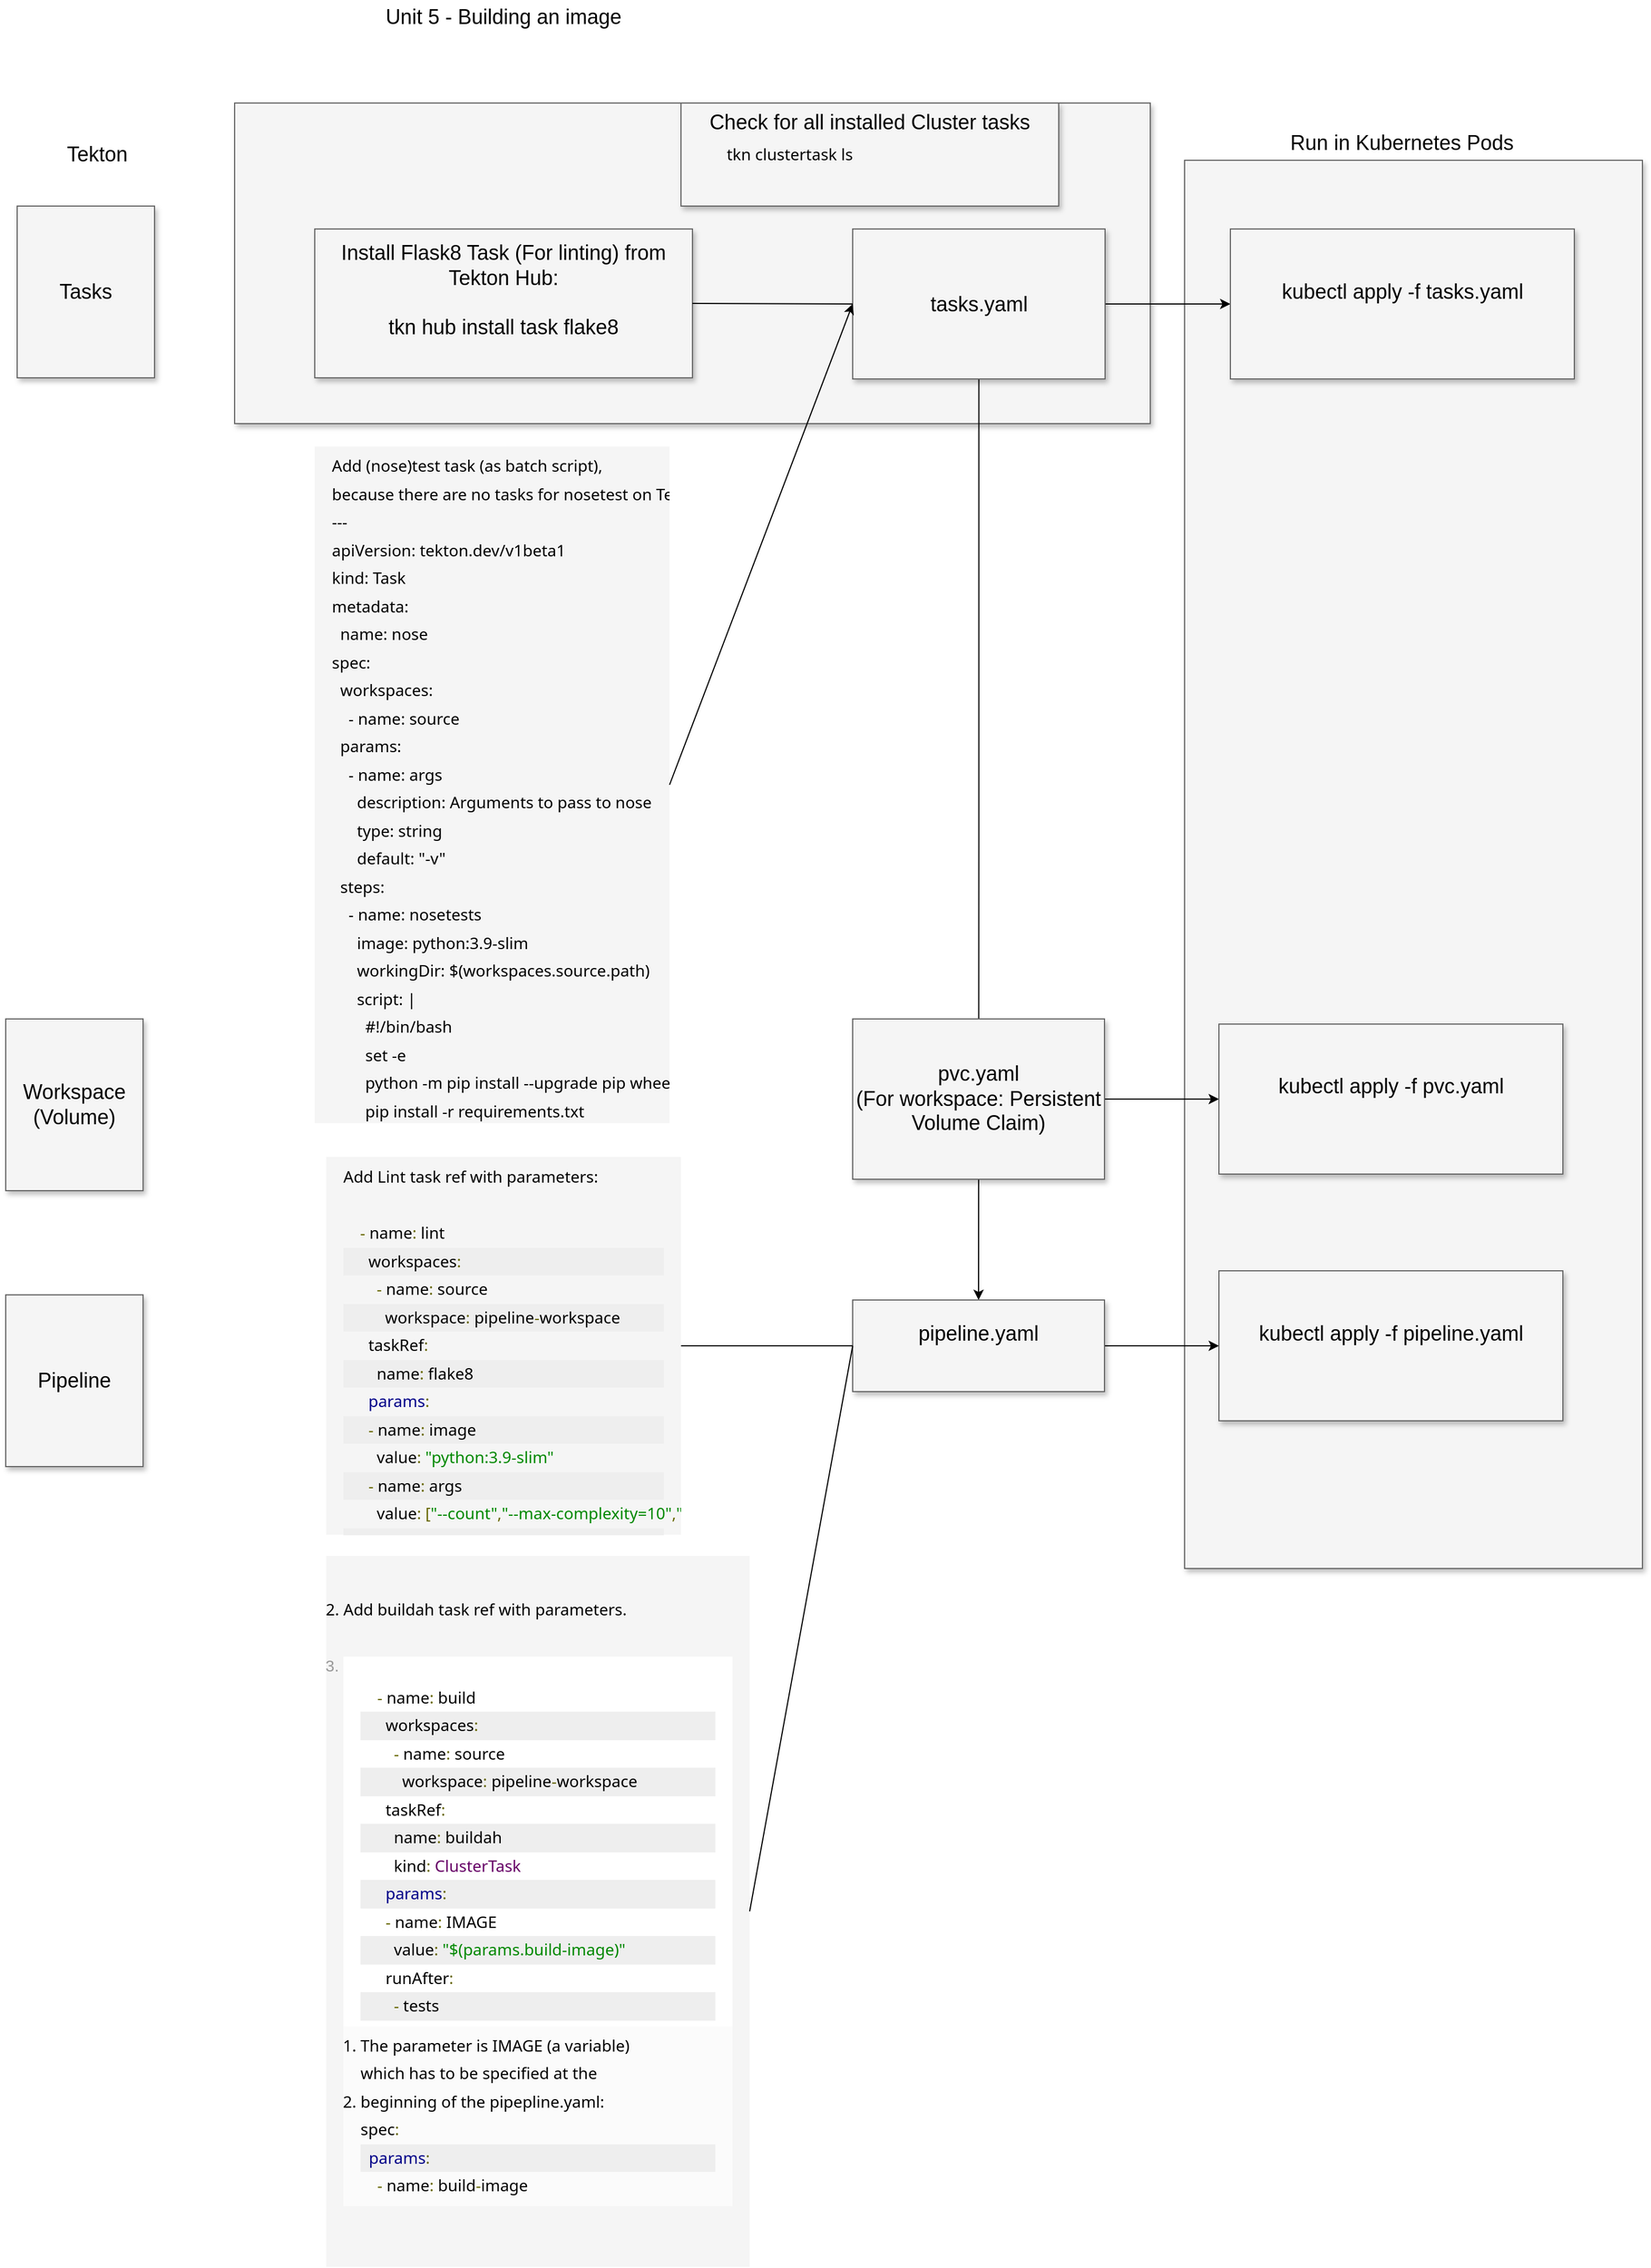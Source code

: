 <mxfile version="24.6.5" type="github">
  <diagram name="Page-1" id="90a13364-a465-7bf4-72fc-28e22215d7a0">
    <mxGraphModel dx="1434" dy="780" grid="1" gridSize="10" guides="1" tooltips="1" connect="1" arrows="1" fold="1" page="1" pageScale="1.5" pageWidth="1169" pageHeight="826" background="none" math="0" shadow="0">
      <root>
        <mxCell id="0" style=";html=1;" />
        <mxCell id="1" style=";html=1;" parent="0" />
        <mxCell id="V4-tu-K6Rpd_aIwKzUje-17" value="" style="whiteSpace=wrap;html=1;shadow=1;fontSize=18;fillColor=#f5f5f5;strokeColor=#666666;" vertex="1" parent="1">
          <mxGeometry x="1040" y="310" width="400" height="1230" as="geometry" />
        </mxCell>
        <mxCell id="V4-tu-K6Rpd_aIwKzUje-14" value="" style="whiteSpace=wrap;html=1;shadow=1;fontSize=18;fillColor=#f5f5f5;strokeColor=#666666;" vertex="1" parent="1">
          <mxGeometry x="210" y="260" width="800" height="280" as="geometry" />
        </mxCell>
        <mxCell id="3a17f1ce550125da-13" style="edgeStyle=elbowEdgeStyle;rounded=0;html=1;startArrow=none;startFill=0;jettySize=auto;orthogonalLoop=1;fontSize=18;elbow=vertical;" parent="1" source="3a17f1ce550125da-4" target="3a17f1ce550125da-2" edge="1">
          <mxGeometry relative="1" as="geometry" />
        </mxCell>
        <mxCell id="V4-tu-K6Rpd_aIwKzUje-25" value="" style="edgeStyle=orthogonalEdgeStyle;rounded=0;orthogonalLoop=1;jettySize=auto;html=1;" edge="1" parent="1" source="3a17f1ce550125da-2" target="V4-tu-K6Rpd_aIwKzUje-9">
          <mxGeometry relative="1" as="geometry" />
        </mxCell>
        <mxCell id="3a17f1ce550125da-2" value="pipeline.yaml&lt;div&gt;&lt;br&gt;&lt;/div&gt;" style="whiteSpace=wrap;html=1;shadow=1;fontSize=18;fillColor=#f5f5f5;strokeColor=#666666;" parent="1" vertex="1">
          <mxGeometry x="750" y="1305.5" width="220" height="80" as="geometry" />
        </mxCell>
        <mxCell id="V4-tu-K6Rpd_aIwKzUje-21" style="edgeStyle=orthogonalEdgeStyle;rounded=0;orthogonalLoop=1;jettySize=auto;html=1;exitX=1;exitY=0.5;exitDx=0;exitDy=0;entryX=0;entryY=0.5;entryDx=0;entryDy=0;" edge="1" parent="1" source="3a17f1ce550125da-4" target="V4-tu-K6Rpd_aIwKzUje-3">
          <mxGeometry relative="1" as="geometry" />
        </mxCell>
        <mxCell id="3a17f1ce550125da-4" value="tasks.yaml" style="whiteSpace=wrap;html=1;shadow=1;fontSize=18;fillColor=#f5f5f5;strokeColor=#666666;" parent="1" vertex="1">
          <mxGeometry x="750" y="370" width="220.5" height="131" as="geometry" />
        </mxCell>
        <mxCell id="3a17f1ce550125da-8" value="Tasks" style="whiteSpace=wrap;html=1;shadow=1;fontSize=18;fillColor=#f5f5f5;strokeColor=#666666;" parent="1" vertex="1">
          <mxGeometry x="20" y="350" width="120" height="150" as="geometry" />
        </mxCell>
        <mxCell id="V4-tu-K6Rpd_aIwKzUje-23" value="" style="edgeStyle=orthogonalEdgeStyle;rounded=0;orthogonalLoop=1;jettySize=auto;html=1;" edge="1" parent="1" source="V4-tu-K6Rpd_aIwKzUje-1" target="V4-tu-K6Rpd_aIwKzUje-8">
          <mxGeometry relative="1" as="geometry" />
        </mxCell>
        <mxCell id="V4-tu-K6Rpd_aIwKzUje-1" value="pvc.yaml&lt;br&gt;(For workspace: Persistent Volume Claim)" style="whiteSpace=wrap;html=1;shadow=1;fontSize=18;fillColor=#f5f5f5;strokeColor=#666666;" vertex="1" parent="1">
          <mxGeometry x="750" y="1060" width="220" height="140" as="geometry" />
        </mxCell>
        <UserObject label="kubectl apply -f tasks.yaml&lt;div&gt;&lt;br/&gt;&lt;/div&gt;" link="$ kubectl apply -f tasks.yaml&#xa;task.tekton.dev/echo created&#xa;task.tekton.dev/checkout created" id="V4-tu-K6Rpd_aIwKzUje-3">
          <mxCell style="whiteSpace=wrap;html=1;shadow=1;fontSize=18;fillColor=#f5f5f5;strokeColor=#666666;" vertex="1" parent="1">
            <mxGeometry x="1080" y="370" width="300.5" height="131" as="geometry" />
          </mxCell>
        </UserObject>
        <mxCell id="V4-tu-K6Rpd_aIwKzUje-7" value="Install Flask8 Task (For linting) from Tekton Hub:&lt;br&gt;&lt;br&gt;tkn hub install task flake8&lt;span style=&quot;text-align: start;&quot;&gt;&lt;br&gt;&lt;font face=&quot;monospace&quot; color=&quot;rgba(0, 0, 0, 0)&quot;&gt;&lt;span style=&quot;font-size: 0px; text-wrap: nowrap;&quot;&gt;tkn hub install task git-clone --version 0.8&lt;/span&gt;&lt;/font&gt;&lt;br&gt;&lt;/span&gt;" style="whiteSpace=wrap;html=1;shadow=1;fontSize=18;fillColor=#f5f5f5;strokeColor=#666666;" vertex="1" parent="1">
          <mxGeometry x="280" y="370" width="330" height="130" as="geometry" />
        </mxCell>
        <UserObject label="kubectl apply -f pvc.yaml&lt;span style=&quot;color: rgba(0, 0, 0, 0); font-family: monospace; font-size: 0px; text-align: start; text-wrap: nowrap;&quot;&gt;%3CmxGraphModel%3E%3Croot%3E%3CmxCell%20id%3D%220%22%2F%3E%3CmxCell%20id%3D%221%22%20parent%3D%220%22%2F%3E%3CUserObject%20label%3D%22kubectl%20apply%20-f%20tasks.yaml%26lt%3Bdiv%26gt%3B%26lt%3Bbr%2F%26gt%3B%26lt%3B%2Fdiv%26gt%3B%22%20link%3D%22%24%20kubectl%20apply%20-f%20tasks.yaml%26%2310%3Btask.tekton.dev%2Fecho%20created%26%2310%3Btask.tekton.dev%2Fcheckout%20created%22%20id%3D%222%22%3E%3CmxCell%20style%3D%22whiteSpace%3Dwrap%3Bhtml%3D1%3Bshadow%3D1%3BfontSize%3D18%3BfillColor%3D%23f5f5f5%3BstrokeColor%3D%23666666%3B%22%20vertex%3D%221%22%20parent%3D%221%22%3E%3CmxGeometry%20x%3D%22240%22%20y%3D%22860%22%20width%3D%22300.5%22%20height%3D%22131%22%20as%3D%22geometry%22%2F%3E%3C%2FmxCell%3E%3C%2FUserObject%3E%3C%2Froot%3E%3C%2FmxGraphModel%3E&lt;/span&gt;&lt;div&gt;&lt;br&gt;&lt;/div&gt;" link="$ kubectl apply -f tasks.yaml&#xa;task.tekton.dev/echo created&#xa;task.tekton.dev/checkout created" id="V4-tu-K6Rpd_aIwKzUje-8">
          <mxCell style="whiteSpace=wrap;html=1;shadow=1;fontSize=18;fillColor=#f5f5f5;strokeColor=#666666;" vertex="1" parent="1">
            <mxGeometry x="1070" y="1064.5" width="300.5" height="131" as="geometry" />
          </mxCell>
        </UserObject>
        <UserObject label="kubectl apply -f pipeline.yaml&lt;span style=&quot;color: rgba(0, 0, 0, 0); font-family: monospace; font-size: 0px; text-align: start; text-wrap: nowrap;&quot;&gt;%3CmxGraphModel%3E%3Croot%3E%3CmxCell%20id%3D%220%22%2F%3E%3CmxCell%20id%3D%221%22%20parent%3D%220%22%2F%3E%3CUserObject%20label%3D%22kubectl%20apply%20-f%20tasks.yaml%26lt%3Bdiv%26gt%3B%26lt%3Bbr%2F%26gt%3B%26lt%3B%2Fdiv%26gt%3B%22%20link%3D%22%24%20kubectl%20apply%20-f%20tasks.yaml%26%2310%3Btask.tekton.dev%2Fecho%20created%26%2310%3Btask.tekton.dev%2Fcheckout%20created%22%20id%3D%222%22%3E%3CmxCell%20style%3D%22whiteSpace%3Dwrap%3Bhtml%3D1%3Bshadow%3D1%3BfontSize%3D18%3BfillColor%3D%23f5f5f5%3BstrokeColor%3D%23666666%3B%22%20vertex%3D%221%22%20parent%3D%221%22%3E%3CmxGeometry%20x%3D%221070%22%20y%3D%22589%22%20width%3D%22300.5%22%20height%3D%22131%22%20as%3D%22geometry%22%2F%3E%3C%2FmxCell%3E%3C%2FUserObject%3E%3C%2Froot%3E%3C%2FmxGraphModel%3E&lt;/span&gt;&lt;div&gt;&lt;br&gt;&lt;/div&gt;" link="$ kubectl apply -f tasks.yaml&#xa;task.tekton.dev/echo created&#xa;task.tekton.dev/checkout created" id="V4-tu-K6Rpd_aIwKzUje-9">
          <mxCell style="whiteSpace=wrap;html=1;shadow=1;fontSize=18;fillColor=#f5f5f5;strokeColor=#666666;" vertex="1" parent="1">
            <mxGeometry x="1070" y="1280" width="300.5" height="131" as="geometry" />
          </mxCell>
        </UserObject>
        <mxCell id="V4-tu-K6Rpd_aIwKzUje-15" value="" style="endArrow=none;html=1;rounded=0;entryX=0;entryY=0.5;entryDx=0;entryDy=0;exitX=1;exitY=0.5;exitDx=0;exitDy=0;" edge="1" parent="1" source="V4-tu-K6Rpd_aIwKzUje-7" target="3a17f1ce550125da-4">
          <mxGeometry width="50" height="50" relative="1" as="geometry">
            <mxPoint x="620" y="436" as="sourcePoint" />
            <mxPoint x="670" y="390" as="targetPoint" />
          </mxGeometry>
        </mxCell>
        <mxCell id="V4-tu-K6Rpd_aIwKzUje-18" value="Run in Kubernetes Pods" style="text;html=1;align=center;verticalAlign=middle;whiteSpace=wrap;rounded=0;fontSize=18;" vertex="1" parent="1">
          <mxGeometry x="1130" y="280" width="200" height="30" as="geometry" />
        </mxCell>
        <mxCell id="V4-tu-K6Rpd_aIwKzUje-26" value="Pipeline" style="whiteSpace=wrap;html=1;shadow=1;fontSize=18;fillColor=#f5f5f5;strokeColor=#666666;" vertex="1" parent="1">
          <mxGeometry x="10" y="1301" width="120" height="150" as="geometry" />
        </mxCell>
        <mxCell id="V4-tu-K6Rpd_aIwKzUje-27" value="Workspace&lt;br&gt;(Volume)" style="whiteSpace=wrap;html=1;shadow=1;fontSize=18;fillColor=#f5f5f5;strokeColor=#666666;" vertex="1" parent="1">
          <mxGeometry x="10" y="1060" width="120" height="150" as="geometry" />
        </mxCell>
        <mxCell id="V4-tu-K6Rpd_aIwKzUje-28" value="Tekton" style="text;html=1;align=center;verticalAlign=middle;whiteSpace=wrap;rounded=0;fontSize=18;" vertex="1" parent="1">
          <mxGeometry x="10" y="290" width="160" height="30" as="geometry" />
        </mxCell>
        <mxCell id="V4-tu-K6Rpd_aIwKzUje-31" value="Unit 5 - Building an image" style="text;html=1;align=center;verticalAlign=middle;whiteSpace=wrap;rounded=0;fontSize=18;" vertex="1" parent="1">
          <mxGeometry x="260" y="170" width="370" height="30" as="geometry" />
        </mxCell>
        <mxCell id="V4-tu-K6Rpd_aIwKzUje-32" value="Check for all installed Cluster tasks&lt;br&gt;&lt;ol style=&quot;padding: 5px 15px; margin: 0px; box-sizing: border-box; color: rgb(153, 153, 153); overflow-x: auto; flex: 1 1 0%; line-height: 1.75em; font-family: Consolas, &amp;quot;YaHei Consolas Hybrid&amp;quot;, &amp;quot;Meiryo UI&amp;quot;, &amp;quot;Malgun Gothic&amp;quot;, &amp;quot;Segoe UI&amp;quot;, &amp;quot;Trebuchet MS&amp;quot;, Helvetica, monospace, monospace; font-size: 14px; text-align: left; white-space: pre;&quot; class=&quot;linenums&quot;&gt;&lt;li style=&quot;padding: 0px; margin: 0px; box-sizing: border-box; list-style-type: &amp;quot;&amp;quot;;&quot; class=&quot;L0&quot;&gt;&lt;code style=&quot;padding: 0px; margin: 0px; box-sizing: border-box; font-family: Consolas, &amp;quot;YaHei Consolas Hybrid&amp;quot;, &amp;quot;Meiryo UI&amp;quot;, &amp;quot;Malgun Gothic&amp;quot;, &amp;quot;Segoe UI&amp;quot;, &amp;quot;Trebuchet MS&amp;quot;, Helvetica, monospace, monospace; font-size: inherit; color: inherit; overflow-wrap: normal; word-break: normal; background: none; border-radius: 3px; border: none; display: inline; max-width: initial; overflow: initial; line-height: inherit;&quot; class=&quot;language-bash&quot;&gt;&lt;span style=&quot;padding: 0px; margin: 0px; box-sizing: border-box; color: rgb(0, 0, 0);&quot; class=&quot;pln&quot;&gt;tkn clustertask ls&lt;/span&gt;&lt;/code&gt;&lt;/li&gt;&lt;/ol&gt;&lt;div style=&quot;text-align: center;&quot;&gt;&lt;span style=&quot;font-size: 0px; text-wrap: nowrap; color: rgba(0, 0, 0, 0); font-family: monospace; text-align: start; background-color: initial;&quot;&gt;tkn hub install task git-clone --version 0.8&lt;/span&gt;&lt;/div&gt;" style="whiteSpace=wrap;html=1;shadow=1;fontSize=18;fillColor=#f5f5f5;strokeColor=#666666;" vertex="1" parent="1">
          <mxGeometry x="600" y="260" width="330" height="90" as="geometry" />
        </mxCell>
        <mxCell id="V4-tu-K6Rpd_aIwKzUje-36" value="&lt;ol class=&quot;linenums&quot; style=&quot;padding: 5px 15px; margin: 0px; box-sizing: border-box; color: rgb(153, 153, 153); overflow-x: auto; flex: 1 1 0%; line-height: 1.75em; font-family: Consolas, &amp;quot;YaHei Consolas Hybrid&amp;quot;, &amp;quot;Meiryo UI&amp;quot;, &amp;quot;Malgun Gothic&amp;quot;, &amp;quot;Segoe UI&amp;quot;, &amp;quot;Trebuchet MS&amp;quot;, Helvetica, monospace, monospace; font-size: 14px; white-space: pre;&quot;&gt;&lt;li class=&quot;L0&quot; style=&quot;padding: 0px; margin: 0px; box-sizing: border-box; list-style-type: &amp;quot;&amp;quot;;&quot;&gt;&lt;code class=&quot;language-yaml&quot; style=&quot;padding: 0px; margin: 0px; box-sizing: border-box; font-family: Consolas, &amp;quot;YaHei Consolas Hybrid&amp;quot;, &amp;quot;Meiryo UI&amp;quot;, &amp;quot;Malgun Gothic&amp;quot;, &amp;quot;Segoe UI&amp;quot;, &amp;quot;Trebuchet MS&amp;quot;, Helvetica, monospace, monospace; font-size: inherit; color: inherit; overflow-wrap: normal; word-break: normal; background: none; border-radius: 3px; border: none; display: inline; max-width: initial; overflow: initial; line-height: inherit;&quot;&gt;&lt;span class=&quot;pln&quot; style=&quot;padding: 0px; margin: 0px; box-sizing: border-box; color: rgb(0, 0, 0);&quot;&gt;Add Lint task ref with parameters:&lt;/span&gt;&lt;/code&gt;&lt;/li&gt;&lt;li class=&quot;L0&quot; style=&quot;padding: 0px; margin: 0px; box-sizing: border-box; list-style-type: &amp;quot;&amp;quot;;&quot;&gt;&lt;code class=&quot;language-yaml&quot; style=&quot;padding: 0px; margin: 0px; box-sizing: border-box; font-family: Consolas, &amp;quot;YaHei Consolas Hybrid&amp;quot;, &amp;quot;Meiryo UI&amp;quot;, &amp;quot;Malgun Gothic&amp;quot;, &amp;quot;Segoe UI&amp;quot;, &amp;quot;Trebuchet MS&amp;quot;, Helvetica, monospace, monospace; font-size: inherit; color: inherit; overflow-wrap: normal; word-break: normal; background: none; border-radius: 3px; border: none; display: inline; max-width: initial; overflow: initial; line-height: inherit;&quot;&gt;&lt;span class=&quot;pln&quot; style=&quot;padding: 0px; margin: 0px; box-sizing: border-box; color: rgb(0, 0, 0);&quot;&gt;&lt;br&gt;&lt;/span&gt;&lt;/code&gt;&lt;/li&gt;&lt;li class=&quot;L0&quot; style=&quot;padding: 0px; margin: 0px; box-sizing: border-box; list-style-type: &amp;quot;&amp;quot;;&quot;&gt;&lt;code class=&quot;language-yaml&quot; style=&quot;padding: 0px; margin: 0px; box-sizing: border-box; font-family: Consolas, &amp;quot;YaHei Consolas Hybrid&amp;quot;, &amp;quot;Meiryo UI&amp;quot;, &amp;quot;Malgun Gothic&amp;quot;, &amp;quot;Segoe UI&amp;quot;, &amp;quot;Trebuchet MS&amp;quot;, Helvetica, monospace, monospace; font-size: inherit; color: inherit; overflow-wrap: normal; word-break: normal; background: none; border-radius: 3px; border: none; display: inline; max-width: initial; overflow: initial; line-height: inherit;&quot;&gt;&lt;span class=&quot;pln&quot; style=&quot;padding: 0px; margin: 0px; box-sizing: border-box; color: rgb(0, 0, 0);&quot;&gt;    &lt;/span&gt;&lt;span class=&quot;pun&quot; style=&quot;padding: 0px; margin: 0px; box-sizing: border-box; color: rgb(102, 102, 0);&quot;&gt;-&lt;/span&gt;&lt;span class=&quot;pln&quot; style=&quot;padding: 0px; margin: 0px; box-sizing: border-box; color: rgb(0, 0, 0);&quot;&gt; name&lt;/span&gt;&lt;span class=&quot;pun&quot; style=&quot;padding: 0px; margin: 0px; box-sizing: border-box; color: rgb(102, 102, 0);&quot;&gt;:&lt;/span&gt;&lt;span class=&quot;pln&quot; style=&quot;padding: 0px; margin: 0px; box-sizing: border-box; color: rgb(0, 0, 0);&quot;&gt; lint&lt;/span&gt;&lt;/code&gt;&lt;/li&gt;&lt;li class=&quot;L1&quot; style=&quot;padding: 0px; margin: 0px; box-sizing: border-box; list-style-type: &amp;quot;&amp;quot;; background: rgb(238, 238, 238);&quot;&gt;&lt;code class=&quot;language-yaml&quot; style=&quot;padding: 0px; margin: 0px; box-sizing: border-box; font-family: Consolas, &amp;quot;YaHei Consolas Hybrid&amp;quot;, &amp;quot;Meiryo UI&amp;quot;, &amp;quot;Malgun Gothic&amp;quot;, &amp;quot;Segoe UI&amp;quot;, &amp;quot;Trebuchet MS&amp;quot;, Helvetica, monospace, monospace; font-size: inherit; color: inherit; overflow-wrap: normal; word-break: normal; background: none; border-radius: 3px; border: none; display: inline; max-width: initial; overflow: initial; line-height: inherit;&quot;&gt;&lt;span class=&quot;pln&quot; style=&quot;padding: 0px; margin: 0px; box-sizing: border-box; color: rgb(0, 0, 0);&quot;&gt;      workspaces&lt;/span&gt;&lt;span class=&quot;pun&quot; style=&quot;padding: 0px; margin: 0px; box-sizing: border-box; color: rgb(102, 102, 0);&quot;&gt;:&lt;/span&gt;&lt;/code&gt;&lt;/li&gt;&lt;li class=&quot;L2&quot; style=&quot;padding: 0px; margin: 0px; box-sizing: border-box; list-style-type: &amp;quot;&amp;quot;;&quot;&gt;&lt;code class=&quot;language-yaml&quot; style=&quot;padding: 0px; margin: 0px; box-sizing: border-box; font-family: Consolas, &amp;quot;YaHei Consolas Hybrid&amp;quot;, &amp;quot;Meiryo UI&amp;quot;, &amp;quot;Malgun Gothic&amp;quot;, &amp;quot;Segoe UI&amp;quot;, &amp;quot;Trebuchet MS&amp;quot;, Helvetica, monospace, monospace; font-size: inherit; color: inherit; overflow-wrap: normal; word-break: normal; background: none; border-radius: 3px; border: none; display: inline; max-width: initial; overflow: initial; line-height: inherit;&quot;&gt;&lt;span class=&quot;pln&quot; style=&quot;padding: 0px; margin: 0px; box-sizing: border-box; color: rgb(0, 0, 0);&quot;&gt;        &lt;/span&gt;&lt;span class=&quot;pun&quot; style=&quot;padding: 0px; margin: 0px; box-sizing: border-box; color: rgb(102, 102, 0);&quot;&gt;-&lt;/span&gt;&lt;span class=&quot;pln&quot; style=&quot;padding: 0px; margin: 0px; box-sizing: border-box; color: rgb(0, 0, 0);&quot;&gt; name&lt;/span&gt;&lt;span class=&quot;pun&quot; style=&quot;padding: 0px; margin: 0px; box-sizing: border-box; color: rgb(102, 102, 0);&quot;&gt;:&lt;/span&gt;&lt;span class=&quot;pln&quot; style=&quot;padding: 0px; margin: 0px; box-sizing: border-box; color: rgb(0, 0, 0);&quot;&gt; source&lt;/span&gt;&lt;/code&gt;&lt;/li&gt;&lt;li class=&quot;L3&quot; style=&quot;padding: 0px; margin: 0px; box-sizing: border-box; list-style-type: &amp;quot;&amp;quot;; background: rgb(238, 238, 238);&quot;&gt;&lt;code class=&quot;language-yaml&quot; style=&quot;padding: 0px; margin: 0px; box-sizing: border-box; font-family: Consolas, &amp;quot;YaHei Consolas Hybrid&amp;quot;, &amp;quot;Meiryo UI&amp;quot;, &amp;quot;Malgun Gothic&amp;quot;, &amp;quot;Segoe UI&amp;quot;, &amp;quot;Trebuchet MS&amp;quot;, Helvetica, monospace, monospace; font-size: inherit; color: inherit; overflow-wrap: normal; word-break: normal; background: none; border-radius: 3px; border: none; display: inline; max-width: initial; overflow: initial; line-height: inherit;&quot;&gt;&lt;span class=&quot;pln&quot; style=&quot;padding: 0px; margin: 0px; box-sizing: border-box; color: rgb(0, 0, 0);&quot;&gt;          workspace&lt;/span&gt;&lt;span class=&quot;pun&quot; style=&quot;padding: 0px; margin: 0px; box-sizing: border-box; color: rgb(102, 102, 0);&quot;&gt;:&lt;/span&gt;&lt;span class=&quot;pln&quot; style=&quot;padding: 0px; margin: 0px; box-sizing: border-box; color: rgb(0, 0, 0);&quot;&gt; pipeline&lt;/span&gt;&lt;span class=&quot;pun&quot; style=&quot;padding: 0px; margin: 0px; box-sizing: border-box; color: rgb(102, 102, 0);&quot;&gt;-&lt;/span&gt;&lt;span class=&quot;pln&quot; style=&quot;padding: 0px; margin: 0px; box-sizing: border-box; color: rgb(0, 0, 0);&quot;&gt;workspace&lt;/span&gt;&lt;/code&gt;&lt;/li&gt;&lt;li class=&quot;L4&quot; style=&quot;padding: 0px; margin: 0px; box-sizing: border-box; list-style-type: &amp;quot;&amp;quot;;&quot;&gt;&lt;code class=&quot;language-yaml&quot; style=&quot;padding: 0px; margin: 0px; box-sizing: border-box; font-family: Consolas, &amp;quot;YaHei Consolas Hybrid&amp;quot;, &amp;quot;Meiryo UI&amp;quot;, &amp;quot;Malgun Gothic&amp;quot;, &amp;quot;Segoe UI&amp;quot;, &amp;quot;Trebuchet MS&amp;quot;, Helvetica, monospace, monospace; font-size: inherit; color: inherit; overflow-wrap: normal; word-break: normal; background: none; border-radius: 3px; border: none; display: inline; max-width: initial; overflow: initial; line-height: inherit;&quot;&gt;&lt;span class=&quot;pln&quot; style=&quot;padding: 0px; margin: 0px; box-sizing: border-box; color: rgb(0, 0, 0);&quot;&gt;      taskRef&lt;/span&gt;&lt;span class=&quot;pun&quot; style=&quot;padding: 0px; margin: 0px; box-sizing: border-box; color: rgb(102, 102, 0);&quot;&gt;:&lt;/span&gt;&lt;/code&gt;&lt;/li&gt;&lt;li class=&quot;L5&quot; style=&quot;padding: 0px; margin: 0px; box-sizing: border-box; list-style-type: &amp;quot;&amp;quot;; background: rgb(238, 238, 238);&quot;&gt;&lt;code class=&quot;language-yaml&quot; style=&quot;padding: 0px; margin: 0px; box-sizing: border-box; font-family: Consolas, &amp;quot;YaHei Consolas Hybrid&amp;quot;, &amp;quot;Meiryo UI&amp;quot;, &amp;quot;Malgun Gothic&amp;quot;, &amp;quot;Segoe UI&amp;quot;, &amp;quot;Trebuchet MS&amp;quot;, Helvetica, monospace, monospace; font-size: inherit; color: inherit; overflow-wrap: normal; word-break: normal; background: none; border-radius: 3px; border: none; display: inline; max-width: initial; overflow: initial; line-height: inherit;&quot;&gt;&lt;span class=&quot;pln&quot; style=&quot;padding: 0px; margin: 0px; box-sizing: border-box; color: rgb(0, 0, 0);&quot;&gt;        name&lt;/span&gt;&lt;span class=&quot;pun&quot; style=&quot;padding: 0px; margin: 0px; box-sizing: border-box; color: rgb(102, 102, 0);&quot;&gt;:&lt;/span&gt;&lt;span class=&quot;pln&quot; style=&quot;padding: 0px; margin: 0px; box-sizing: border-box; color: rgb(0, 0, 0);&quot;&gt; flake8&lt;/span&gt;&lt;/code&gt;&lt;/li&gt;&lt;li class=&quot;L6&quot; style=&quot;padding: 0px; margin: 0px; box-sizing: border-box; list-style-type: &amp;quot;&amp;quot;;&quot;&gt;&lt;code class=&quot;language-yaml&quot; style=&quot;padding: 0px; margin: 0px; box-sizing: border-box; font-family: Consolas, &amp;quot;YaHei Consolas Hybrid&amp;quot;, &amp;quot;Meiryo UI&amp;quot;, &amp;quot;Malgun Gothic&amp;quot;, &amp;quot;Segoe UI&amp;quot;, &amp;quot;Trebuchet MS&amp;quot;, Helvetica, monospace, monospace; font-size: inherit; color: inherit; overflow-wrap: normal; word-break: normal; background: none; border-radius: 3px; border: none; display: inline; max-width: initial; overflow: initial; line-height: inherit;&quot;&gt;&lt;span class=&quot;pln&quot; style=&quot;padding: 0px; margin: 0px; box-sizing: border-box; color: rgb(0, 0, 0);&quot;&gt;      &lt;/span&gt;&lt;span class=&quot;kwd&quot; style=&quot;padding: 0px; margin: 0px; box-sizing: border-box; color: rgb(0, 0, 136);&quot;&gt;params&lt;/span&gt;&lt;span class=&quot;pun&quot; style=&quot;padding: 0px; margin: 0px; box-sizing: border-box; color: rgb(102, 102, 0);&quot;&gt;:&lt;/span&gt;&lt;/code&gt;&lt;/li&gt;&lt;li class=&quot;L7&quot; style=&quot;padding: 0px; margin: 0px; box-sizing: border-box; list-style-type: &amp;quot;&amp;quot;; background: rgb(238, 238, 238);&quot;&gt;&lt;code class=&quot;language-yaml&quot; style=&quot;padding: 0px; margin: 0px; box-sizing: border-box; font-family: Consolas, &amp;quot;YaHei Consolas Hybrid&amp;quot;, &amp;quot;Meiryo UI&amp;quot;, &amp;quot;Malgun Gothic&amp;quot;, &amp;quot;Segoe UI&amp;quot;, &amp;quot;Trebuchet MS&amp;quot;, Helvetica, monospace, monospace; font-size: inherit; color: inherit; overflow-wrap: normal; word-break: normal; background: none; border-radius: 3px; border: none; display: inline; max-width: initial; overflow: initial; line-height: inherit;&quot;&gt;&lt;span class=&quot;pln&quot; style=&quot;padding: 0px; margin: 0px; box-sizing: border-box; color: rgb(0, 0, 0);&quot;&gt;      &lt;/span&gt;&lt;span class=&quot;pun&quot; style=&quot;padding: 0px; margin: 0px; box-sizing: border-box; color: rgb(102, 102, 0);&quot;&gt;-&lt;/span&gt;&lt;span class=&quot;pln&quot; style=&quot;padding: 0px; margin: 0px; box-sizing: border-box; color: rgb(0, 0, 0);&quot;&gt; name&lt;/span&gt;&lt;span class=&quot;pun&quot; style=&quot;padding: 0px; margin: 0px; box-sizing: border-box; color: rgb(102, 102, 0);&quot;&gt;:&lt;/span&gt;&lt;span class=&quot;pln&quot; style=&quot;padding: 0px; margin: 0px; box-sizing: border-box; color: rgb(0, 0, 0);&quot;&gt; image&lt;/span&gt;&lt;/code&gt;&lt;/li&gt;&lt;li class=&quot;L8&quot; style=&quot;padding: 0px; margin: 0px; box-sizing: border-box; list-style-type: &amp;quot;&amp;quot;;&quot;&gt;&lt;code class=&quot;language-yaml&quot; style=&quot;padding: 0px; margin: 0px; box-sizing: border-box; font-family: Consolas, &amp;quot;YaHei Consolas Hybrid&amp;quot;, &amp;quot;Meiryo UI&amp;quot;, &amp;quot;Malgun Gothic&amp;quot;, &amp;quot;Segoe UI&amp;quot;, &amp;quot;Trebuchet MS&amp;quot;, Helvetica, monospace, monospace; font-size: inherit; color: inherit; overflow-wrap: normal; word-break: normal; background: none; border-radius: 3px; border: none; display: inline; max-width: initial; overflow: initial; line-height: inherit;&quot;&gt;&lt;span class=&quot;pln&quot; style=&quot;padding: 0px; margin: 0px; box-sizing: border-box; color: rgb(0, 0, 0);&quot;&gt;        value&lt;/span&gt;&lt;span class=&quot;pun&quot; style=&quot;padding: 0px; margin: 0px; box-sizing: border-box; color: rgb(102, 102, 0);&quot;&gt;:&lt;/span&gt;&lt;span class=&quot;pln&quot; style=&quot;padding: 0px; margin: 0px; box-sizing: border-box; color: rgb(0, 0, 0);&quot;&gt; &lt;/span&gt;&lt;span class=&quot;str&quot; style=&quot;padding: 0px; margin: 0px; box-sizing: border-box; color: rgb(0, 136, 0);&quot;&gt;&quot;python:3.9-slim&quot;&lt;/span&gt;&lt;/code&gt;&lt;/li&gt;&lt;li class=&quot;L9&quot; style=&quot;padding: 0px; margin: 0px; box-sizing: border-box; background: rgb(238, 238, 238); list-style-type: &amp;quot;&amp;quot;;&quot;&gt;&lt;code class=&quot;language-yaml&quot; style=&quot;padding: 0px; margin: 0px; box-sizing: border-box; font-family: Consolas, &amp;quot;YaHei Consolas Hybrid&amp;quot;, &amp;quot;Meiryo UI&amp;quot;, &amp;quot;Malgun Gothic&amp;quot;, &amp;quot;Segoe UI&amp;quot;, &amp;quot;Trebuchet MS&amp;quot;, Helvetica, monospace, monospace; font-size: inherit; color: inherit; overflow-wrap: normal; word-break: normal; background: none; border-radius: 3px; border: none; display: inline; max-width: initial; overflow: initial; line-height: inherit;&quot;&gt;&lt;span class=&quot;pln&quot; style=&quot;padding: 0px; margin: 0px; box-sizing: border-box; color: rgb(0, 0, 0);&quot;&gt;      &lt;/span&gt;&lt;span class=&quot;pun&quot; style=&quot;padding: 0px; margin: 0px; box-sizing: border-box; color: rgb(102, 102, 0);&quot;&gt;-&lt;/span&gt;&lt;span class=&quot;pln&quot; style=&quot;padding: 0px; margin: 0px; box-sizing: border-box; color: rgb(0, 0, 0);&quot;&gt; name&lt;/span&gt;&lt;span class=&quot;pun&quot; style=&quot;padding: 0px; margin: 0px; box-sizing: border-box; color: rgb(102, 102, 0);&quot;&gt;:&lt;/span&gt;&lt;span class=&quot;pln&quot; style=&quot;padding: 0px; margin: 0px; box-sizing: border-box; color: rgb(0, 0, 0);&quot;&gt; args&lt;/span&gt;&lt;/code&gt;&lt;/li&gt;&lt;li class=&quot;L0&quot; style=&quot;padding: 0px; margin: 0px; box-sizing: border-box; list-style-type: &amp;quot;&amp;quot;;&quot;&gt;&lt;code class=&quot;language-yaml&quot; style=&quot;padding: 0px; margin: 0px; box-sizing: border-box; font-family: Consolas, &amp;quot;YaHei Consolas Hybrid&amp;quot;, &amp;quot;Meiryo UI&amp;quot;, &amp;quot;Malgun Gothic&amp;quot;, &amp;quot;Segoe UI&amp;quot;, &amp;quot;Trebuchet MS&amp;quot;, Helvetica, monospace, monospace; font-size: inherit; color: inherit; overflow-wrap: normal; word-break: normal; background: none; border-radius: 3px; border: none; display: inline; max-width: initial; overflow: initial; line-height: inherit;&quot;&gt;&lt;span class=&quot;pln&quot; style=&quot;padding: 0px; margin: 0px; box-sizing: border-box; color: rgb(0, 0, 0);&quot;&gt;        value&lt;/span&gt;&lt;span class=&quot;pun&quot; style=&quot;padding: 0px; margin: 0px; box-sizing: border-box; color: rgb(102, 102, 0);&quot;&gt;:&lt;/span&gt;&lt;span class=&quot;pln&quot; style=&quot;padding: 0px; margin: 0px; box-sizing: border-box; color: rgb(0, 0, 0);&quot;&gt; &lt;/span&gt;&lt;span class=&quot;pun&quot; style=&quot;padding: 0px; margin: 0px; box-sizing: border-box; color: rgb(102, 102, 0);&quot;&gt;[&lt;/span&gt;&lt;span class=&quot;str&quot; style=&quot;padding: 0px; margin: 0px; box-sizing: border-box; color: rgb(0, 136, 0);&quot;&gt;&quot;--count&quot;&lt;/span&gt;&lt;span class=&quot;pun&quot; style=&quot;padding: 0px; margin: 0px; box-sizing: border-box; color: rgb(102, 102, 0);&quot;&gt;,&lt;/span&gt;&lt;span class=&quot;str&quot; style=&quot;padding: 0px; margin: 0px; box-sizing: border-box; color: rgb(0, 136, 0);&quot;&gt;&quot;--max-complexity=10&quot;&lt;/span&gt;&lt;span class=&quot;pun&quot; style=&quot;padding: 0px; margin: 0px; box-sizing: border-box; color: rgb(102, 102, 0);&quot;&gt;,&lt;/span&gt;&lt;span class=&quot;str&quot; style=&quot;padding: 0px; margin: 0px; box-sizing: border-box; color: rgb(0, 136, 0);&quot;&gt;&quot;--max-line-length=127&quot;&lt;/span&gt;&lt;span class=&quot;pun&quot; style=&quot;padding: 0px; margin: 0px; box-sizing: border-box; color: rgb(102, 102, 0);&quot;&gt;,&lt;/span&gt;&lt;span class=&quot;str&quot; style=&quot;padding: 0px; margin: 0px; box-sizing: border-box; color: rgb(0, 136, 0);&quot;&gt;&quot;--statistics&quot;&lt;/span&gt;&lt;span class=&quot;pun&quot; style=&quot;padding: 0px; margin: 0px; box-sizing: border-box; color: rgb(102, 102, 0);&quot;&gt;]&lt;/span&gt;&lt;/code&gt;&lt;/li&gt;&lt;li class=&quot;L1&quot; style=&quot;padding: 0px; margin: 0px; box-sizing: border-box; list-style-type: &amp;quot;&amp;quot;; background: rgb(238, 238, 238);&quot;&gt;&lt;code class=&quot;language-yaml&quot; style=&quot;padding: 0px; margin: 0px; box-sizing: border-box; font-family: Consolas, &amp;quot;YaHei Consolas Hybrid&amp;quot;, &amp;quot;Meiryo UI&amp;quot;, &amp;quot;Malgun Gothic&amp;quot;, &amp;quot;Segoe UI&amp;quot;, &amp;quot;Trebuchet MS&amp;quot;, Helvetica, monospace, monospace; font-size: inherit; color: inherit; overflow-wrap: normal; word-break: normal; background: none; border-radius: 3px; border: none; display: inline; max-width: initial; overflow: initial; line-height: inherit;&quot;&gt;&lt;span class=&quot;pln&quot; style=&quot;padding: 0px; margin: 0px; box-sizing: border-box; color: rgb(0, 0, 0);&quot;&gt;      runAfter&lt;/span&gt;&lt;span class=&quot;pun&quot; style=&quot;padding: 0px; margin: 0px; box-sizing: border-box; color: rgb(102, 102, 0);&quot;&gt;:&lt;/span&gt;&lt;/code&gt;&lt;/li&gt;&lt;li class=&quot;L2&quot; style=&quot;padding: 0px; margin: 0px; box-sizing: border-box; list-style-type: &amp;quot;&amp;quot;;&quot;&gt;&lt;code class=&quot;language-yaml&quot; style=&quot;padding: 0px; margin: 0px; box-sizing: border-box; font-family: Consolas, &amp;quot;YaHei Consolas Hybrid&amp;quot;, &amp;quot;Meiryo UI&amp;quot;, &amp;quot;Malgun Gothic&amp;quot;, &amp;quot;Segoe UI&amp;quot;, &amp;quot;Trebuchet MS&amp;quot;, Helvetica, monospace, monospace; font-size: inherit; color: inherit; overflow-wrap: normal; word-break: normal; background: none; border-radius: 3px; border: none; display: inline; max-width: initial; overflow: initial; line-height: inherit;&quot;&gt;&lt;span class=&quot;pln&quot; style=&quot;padding: 0px; margin: 0px; box-sizing: border-box; color: rgb(0, 0, 0);&quot;&gt;        &lt;/span&gt;&lt;span class=&quot;pun&quot; style=&quot;padding: 0px; margin: 0px; box-sizing: border-box; color: rgb(102, 102, 0);&quot;&gt;-&lt;/span&gt;&lt;span class=&quot;pln&quot; style=&quot;padding: 0px; margin: 0px; box-sizing: border-box; color: rgb(0, 0, 0);&quot;&gt; clone&lt;/span&gt;&lt;/code&gt;&lt;/li&gt;&lt;li&gt;&lt;/li&gt;&lt;/ol&gt;" style="text;spacingTop=-5;whiteSpace=wrap;html=1;align=left;fontSize=12;fontFamily=Helvetica;fillColor=#F5F5F5;strokeColor=none;overflow=fill;collapsible=1;movableLabel=0;autosize=0;fixedWidth=0;snapToPoint=0;container=0;metaEdit=0;backgroundOutline=0;resizeHeight=0;treeFolding=0;treeMoving=0;comic=0;" vertex="1" parent="1">
          <mxGeometry x="290" y="1180.5" width="310" height="330" as="geometry" />
        </mxCell>
        <mxCell id="V4-tu-K6Rpd_aIwKzUje-39" value="" style="endArrow=none;html=1;rounded=0;entryX=0;entryY=0.5;entryDx=0;entryDy=0;exitX=1;exitY=0.5;exitDx=0;exitDy=0;" edge="1" parent="1" source="V4-tu-K6Rpd_aIwKzUje-36" target="3a17f1ce550125da-2">
          <mxGeometry width="50" height="50" relative="1" as="geometry">
            <mxPoint x="590" y="1351" as="sourcePoint" />
            <mxPoint x="640" y="1301" as="targetPoint" />
          </mxGeometry>
        </mxCell>
        <mxCell id="V4-tu-K6Rpd_aIwKzUje-40" value="&lt;ol class=&quot;linenums&quot; style=&quot;padding: 5px 15px; margin: 0px; box-sizing: border-box; overflow-x: auto; flex: 1 1 0%; line-height: 1.75em; font-size: 14px;&quot;&gt;&lt;li class=&quot;L0&quot; style=&quot;color: rgb(153, 153, 153); font-family: Consolas, &amp;quot;YaHei Consolas Hybrid&amp;quot;, &amp;quot;Meiryo UI&amp;quot;, &amp;quot;Malgun Gothic&amp;quot;, &amp;quot;Segoe UI&amp;quot;, &amp;quot;Trebuchet MS&amp;quot;, Helvetica, monospace, monospace; white-space: pre; padding: 0px; margin: 0px; box-sizing: border-box; list-style-type: &amp;quot;&amp;quot;;&quot;&gt;&lt;code class=&quot;language-yaml&quot; style=&quot;padding: 0px; margin: 0px; box-sizing: border-box; font-family: Consolas, &amp;quot;YaHei Consolas Hybrid&amp;quot;, &amp;quot;Meiryo UI&amp;quot;, &amp;quot;Malgun Gothic&amp;quot;, &amp;quot;Segoe UI&amp;quot;, &amp;quot;Trebuchet MS&amp;quot;, Helvetica, monospace, monospace; font-size: inherit; color: inherit; overflow-wrap: normal; word-break: normal; background: none; border-radius: 3px; border: none; display: inline; max-width: initial; overflow: initial; line-height: inherit;&quot;&gt;&lt;span class=&quot;pln&quot; style=&quot;padding: 0px; margin: 0px; box-sizing: border-box; color: rgb(0, 0, 0);&quot;&gt;Add (nose)test task (as batch script),&lt;/span&gt;&lt;/code&gt;&lt;/li&gt;&lt;li class=&quot;L0&quot; style=&quot;color: rgb(153, 153, 153); font-family: Consolas, &amp;quot;YaHei Consolas Hybrid&amp;quot;, &amp;quot;Meiryo UI&amp;quot;, &amp;quot;Malgun Gothic&amp;quot;, &amp;quot;Segoe UI&amp;quot;, &amp;quot;Trebuchet MS&amp;quot;, Helvetica, monospace, monospace; white-space: pre; padding: 0px; margin: 0px; box-sizing: border-box; list-style-type: &amp;quot;&amp;quot;;&quot;&gt;&lt;code class=&quot;language-yaml&quot; style=&quot;padding: 0px; margin: 0px; box-sizing: border-box; font-family: Consolas, &amp;quot;YaHei Consolas Hybrid&amp;quot;, &amp;quot;Meiryo UI&amp;quot;, &amp;quot;Malgun Gothic&amp;quot;, &amp;quot;Segoe UI&amp;quot;, &amp;quot;Trebuchet MS&amp;quot;, Helvetica, monospace, monospace; font-size: inherit; color: inherit; overflow-wrap: normal; word-break: normal; background: none; border-radius: 3px; border: none; display: inline; max-width: initial; overflow: initial; line-height: inherit;&quot;&gt;&lt;span class=&quot;pln&quot; style=&quot;padding: 0px; margin: 0px; box-sizing: border-box; color: rgb(0, 0, 0);&quot;&gt;because there are no tasks for nosetest on Tektonhub&lt;/span&gt;&lt;/code&gt;&lt;/li&gt;&lt;li class=&quot;L0&quot; style=&quot;padding: 0px; margin: 0px; box-sizing: border-box; list-style-type: &amp;quot;&amp;quot;;&quot;&gt;&lt;code class=&quot;language-yaml&quot; style=&quot;padding: 0px; margin: 0px; box-sizing: border-box; overflow-wrap: normal; word-break: normal; background: none; border-radius: 3px; border: none; display: inline; max-width: initial; overflow: initial; line-height: inherit;&quot;&gt;&lt;span class=&quot;pln&quot; style=&quot;padding: 0px; margin: 0px; box-sizing: border-box;&quot;&gt;&lt;font face=&quot;Consolas, YaHei Consolas Hybrid, Meiryo UI, Malgun Gothic, Segoe UI, Trebuchet MS, Helvetica, monospace, monospace&quot;&gt;&lt;span style=&quot;font-size: 14px; white-space: pre;&quot;&gt;---&lt;br&gt;apiVersion: tekton.dev/v1beta1&lt;br&gt;kind: Task&lt;br&gt;metadata:&lt;br&gt;  name: nose&lt;br&gt;spec:&lt;br&gt;  workspaces:&lt;br&gt;    - name: source&lt;br&gt;  params:&lt;br&gt;    - name: args&lt;br&gt;      description: Arguments to pass to nose&lt;br&gt;      type: string&lt;br&gt;      default: &quot;-v&quot;&lt;br&gt;  steps:&lt;br&gt;    - name: nosetests&lt;br&gt;      image: python:3.9-slim&lt;br&gt;      workingDir: $(workspaces.source.path)&lt;br&gt;      script: |&lt;br&gt;        #!/bin/bash&lt;br&gt;        set -e&lt;br&gt;        python -m pip install --upgrade pip wheel&lt;br&gt;        pip install -r requirements.txt&lt;br&gt;        nosetests $(params.args)&lt;/span&gt;&lt;/font&gt;&lt;br&gt;&lt;/span&gt;&lt;/code&gt;&lt;/li&gt;&lt;li class=&quot;L0&quot; style=&quot;color: rgb(153, 153, 153); font-family: Consolas, &amp;quot;YaHei Consolas Hybrid&amp;quot;, &amp;quot;Meiryo UI&amp;quot;, &amp;quot;Malgun Gothic&amp;quot;, &amp;quot;Segoe UI&amp;quot;, &amp;quot;Trebuchet MS&amp;quot;, Helvetica, monospace, monospace; font-size: 14px; white-space: pre; padding: 0px; margin: 0px; box-sizing: border-box; list-style-type: &amp;quot;&amp;quot;;&quot;&gt;&lt;span style=&quot;color: rgba(0, 0, 0, 0); font-family: monospace; font-size: 0px; white-space-collapse: collapse;&quot;&gt;%3CmxGraphModel%3E%3Croot%3E%3CmxCell%20id%3D%220%22%2F%3E%3CmxCell%20id%3D%221%22%20parent%3D%220%22%2F%3E%3CmxCell%20id%3D%222%22%20value%3D%22%26lt%3Bol%20class%3D%26quot%3Blinenums%26quot%3B%20style%3D%26quot%3Bpadding%3A%205px%2015px%3B%20margin%3A%200px%3B%20box-sizing%3A%20border-box%3B%20color%3A%20rgb(153%2C%20153%2C%20153)%3B%20overflow-x%3A%20auto%3B%20flex%3A%201%201%200%25%3B%20line-height%3A%201.75em%3B%20font-family%3A%20Consolas%2C%20%26amp%3Bquot%3BYaHei%20Consolas%20Hybrid%26amp%3Bquot%3B%2C%20%26amp%3Bquot%3BMeiryo%20UI%26amp%3Bquot%3B%2C%20%26amp%3Bquot%3BMalgun%20Gothic%26amp%3Bquot%3B%2C%20%26amp%3Bquot%3BSegoe%20UI%26amp%3Bquot%3B%2C%20%26amp%3Bquot%3BTrebuchet%20MS%26amp%3Bquot%3B%2C%20Helvetica%2C%20monospace%2C%20monospace%3B%20font-size%3A%2014px%3B%20white-space%3A%20pre%3B%26quot%3B%26gt%3B%26lt%3Bli%20class%3D%26quot%3BL0%26quot%3B%20style%3D%26quot%3Bpadding%3A%200px%3B%20margin%3A%200px%3B%20box-sizing%3A%20border-box%3B%20list-style-type%3A%20%26amp%3Bquot%3B%26amp%3Bquot%3B%3B%26quot%3B%26gt%3B%26lt%3Bcode%20class%3D%26quot%3Blanguage-yaml%26quot%3B%20style%3D%26quot%3Bpadding%3A%200px%3B%20margin%3A%200px%3B%20box-sizing%3A%20border-box%3B%20font-family%3A%20Consolas%2C%20%26amp%3Bquot%3BYaHei%20Consolas%20Hybrid%26amp%3Bquot%3B%2C%20%26amp%3Bquot%3BMeiryo%20UI%26amp%3Bquot%3B%2C%20%26amp%3Bquot%3BMalgun%20Gothic%26amp%3Bquot%3B%2C%20%26amp%3Bquot%3BSegoe%20UI%26amp%3Bquot%3B%2C%20%26amp%3Bquot%3BTrebuchet%20MS%26amp%3Bquot%3B%2C%20Helvetica%2C%20monospace%2C%20monospace%3B%20font-size%3A%20inherit%3B%20color%3A%20inherit%3B%20overflow-wrap%3A%20normal%3B%20word-break%3A%20normal%3B%20background%3A%20none%3B%20border-radius%3A%203px%3B%20border%3A%20none%3B%20display%3A%20inline%3B%20max-width%3A%20initial%3B%20overflow%3A%20initial%3B%20line-height%3A%20inherit%3B%26quot%3B%26gt%3B%26lt%3Bspan%20class%3D%26quot%3Bpln%26quot%3B%20style%3D%26quot%3Bpadding%3A%200px%3B%20margin%3A%200px%3B%20box-sizing%3A%20border-box%3B%20color%3A%20rgb(0%2C%200%2C%200)%3B%26quot%3B%26gt%3BAdd%20Lint%20task%20ref%20with%20parameters%3A%26lt%3B%2Fspan%26gt%3B%26lt%3B%2Fcode%26gt%3B%26lt%3B%2Fli%26gt%3B%26lt%3Bli%20class%3D%26quot%3BL0%26quot%3B%20style%3D%26quot%3Bpadding%3A%200px%3B%20margin%3A%200px%3B%20box-sizing%3A%20border-box%3B%20list-style-type%3A%20%26amp%3Bquot%3B%26amp%3Bquot%3B%3B%26quot%3B%26gt%3B%26lt%3Bcode%20class%3D%26quot%3Blanguage-yaml%26quot%3B%20style%3D%26quot%3Bpadding%3A%200px%3B%20margin%3A%200px%3B%20box-sizing%3A%20border-box%3B%20font-family%3A%20Consolas%2C%20%26amp%3Bquot%3BYaHei%20Consolas%20Hybrid%26amp%3Bquot%3B%2C%20%26amp%3Bquot%3BMeiryo%20UI%26amp%3Bquot%3B%2C%20%26amp%3Bquot%3BMalgun%20Gothic%26amp%3Bquot%3B%2C%20%26amp%3Bquot%3BSegoe%20UI%26amp%3Bquot%3B%2C%20%26amp%3Bquot%3BTrebuchet%20MS%26amp%3Bquot%3B%2C%20Helvetica%2C%20monospace%2C%20monospace%3B%20font-size%3A%20inherit%3B%20color%3A%20inherit%3B%20overflow-wrap%3A%20normal%3B%20word-break%3A%20normal%3B%20background%3A%20none%3B%20border-radius%3A%203px%3B%20border%3A%20none%3B%20display%3A%20inline%3B%20max-width%3A%20initial%3B%20overflow%3A%20initial%3B%20line-height%3A%20inherit%3B%26quot%3B%26gt%3B%26lt%3Bspan%20class%3D%26quot%3Bpln%26quot%3B%20style%3D%26quot%3Bpadding%3A%200px%3B%20margin%3A%200px%3B%20box-sizing%3A%20border-box%3B%20color%3A%20rgb(0%2C%200%2C%200)%3B%26quot%3B%26gt%3B%26lt%3Bbr%26gt%3B%26lt%3B%2Fspan%26gt%3B%26lt%3B%2Fcode%26gt%3B%26lt%3B%2Fli%26gt%3B%26lt%3Bli%20class%3D%26quot%3BL0%26quot%3B%20style%3D%26quot%3Bpadding%3A%200px%3B%20margin%3A%200px%3B%20box-sizing%3A%20border-box%3B%20list-style-type%3A%20%26amp%3Bquot%3B%26amp%3Bquot%3B%3B%26quot%3B%26gt%3B%26lt%3Bcode%20class%3D%26quot%3Blanguage-yaml%26quot%3B%20style%3D%26quot%3Bpadding%3A%200px%3B%20margin%3A%200px%3B%20box-sizing%3A%20border-box%3B%20font-family%3A%20Consolas%2C%20%26amp%3Bquot%3BYaHei%20Consolas%20Hybrid%26amp%3Bquot%3B%2C%20%26amp%3Bquot%3BMeiryo%20UI%26amp%3Bquot%3B%2C%20%26amp%3Bquot%3BMalgun%20Gothic%26amp%3Bquot%3B%2C%20%26amp%3Bquot%3BSegoe%20UI%26amp%3Bquot%3B%2C%20%26amp%3Bquot%3BTrebuchet%20MS%26amp%3Bquot%3B%2C%20Helvetica%2C%20monospace%2C%20monospace%3B%20font-size%3A%20inherit%3B%20color%3A%20inherit%3B%20overflow-wrap%3A%20normal%3B%20word-break%3A%20normal%3B%20background%3A%20none%3B%20border-radius%3A%203px%3B%20border%3A%20none%3B%20display%3A%20inline%3B%20max-width%3A%20initial%3B%20overflow%3A%20initial%3B%20line-height%3A%20inherit%3B%26quot%3B%26gt%3B%26lt%3Bspan%20class%3D%26quot%3Bpln%26quot%3B%20style%3D%26quot%3Bpadding%3A%200px%3B%20margin%3A%200px%3B%20box-sizing%3A%20border-box%3B%20color%3A%20rgb(0%2C%200%2C%200)%3B%26quot%3B%26gt%3B%20%20%20%20%26lt%3B%2Fspan%26gt%3B%26lt%3Bspan%20class%3D%26quot%3Bpun%26quot%3B%20style%3D%26quot%3Bpadding%3A%200px%3B%20margin%3A%200px%3B%20box-sizing%3A%20border-box%3B%20color%3A%20rgb(102%2C%20102%2C%200)%3B%26quot%3B%26gt%3B-%26lt%3B%2Fspan%26gt%3B%26lt%3Bspan%20class%3D%26quot%3Bpln%26quot%3B%20style%3D%26quot%3Bpadding%3A%200px%3B%20margin%3A%200px%3B%20box-sizing%3A%20border-box%3B%20color%3A%20rgb(0%2C%200%2C%200)%3B%26quot%3B%26gt%3B%20name%26lt%3B%2Fspan%26gt%3B%26lt%3Bspan%20class%3D%26quot%3Bpun%26quot%3B%20style%3D%26quot%3Bpadding%3A%200px%3B%20margin%3A%200px%3B%20box-sizing%3A%20border-box%3B%20color%3A%20rgb(102%2C%20102%2C%200)%3B%26quot%3B%26gt%3B%3A%26lt%3B%2Fspan%26gt%3B%26lt%3Bspan%20class%3D%26quot%3Bpln%26quot%3B%20style%3D%26quot%3Bpadding%3A%200px%3B%20margin%3A%200px%3B%20box-sizing%3A%20border-box%3B%20color%3A%20rgb(0%2C%200%2C%200)%3B%26quot%3B%26gt%3B%20lint%26lt%3B%2Fspan%26gt%3B%26lt%3B%2Fcode%26gt%3B%26lt%3B%2Fli%26gt%3B%26lt%3Bli%20class%3D%26quot%3BL1%26quot%3B%20style%3D%26quot%3Bpadding%3A%200px%3B%20margin%3A%200px%3B%20box-sizing%3A%20border-box%3B%20list-style-type%3A%20%26amp%3Bquot%3B%26amp%3Bquot%3B%3B%20background%3A%20rgb(238%2C%20238%2C%20238)%3B%26quot%3B%26gt%3B%26lt%3Bcode%20class%3D%26quot%3Blanguage-yaml%26quot%3B%20style%3D%26quot%3Bpadding%3A%200px%3B%20margin%3A%200px%3B%20box-sizing%3A%20border-box%3B%20font-family%3A%20Consolas%2C%20%26amp%3Bquot%3BYaHei%20Consolas%20Hybrid%26amp%3Bquot%3B%2C%20%26amp%3Bquot%3BMeiryo%20UI%26amp%3Bquot%3B%2C%20%26amp%3Bquot%3BMalgun%20Gothic%26amp%3Bquot%3B%2C%20%26amp%3Bquot%3BSegoe%20UI%26amp%3Bquot%3B%2C%20%26amp%3Bquot%3BTrebuchet%20MS%26amp%3Bquot%3B%2C%20Helvetica%2C%20monospace%2C%20monospace%3B%20font-size%3A%20inherit%3B%20color%3A%20inherit%3B%20overflow-wrap%3A%20normal%3B%20word-break%3A%20normal%3B%20background%3A%20none%3B%20border-radius%3A%203px%3B%20border%3A%20none%3B%20display%3A%20inline%3B%20max-width%3A%20initial%3B%20overflow%3A%20initial%3B%20line-height%3A%20inherit%3B%26quot%3B%26gt%3B%26lt%3Bspan%20class%3D%26quot%3Bpln%26quot%3B%20style%3D%26quot%3Bpadding%3A%200px%3B%20margin%3A%200px%3B%20box-sizing%3A%20border-box%3B%20color%3A%20rgb(0%2C%200%2C%200)%3B%26quot%3B%26gt%3B%20%20%20%20%20%20workspaces%26lt%3B%2Fspan%26gt%3B%26lt%3Bspan%20class%3D%26quot%3Bpun%26quot%3B%20style%3D%26quot%3Bpadding%3A%200px%3B%20margin%3A%200px%3B%20box-sizing%3A%20border-box%3B%20color%3A%20rgb(102%2C%20102%2C%200)%3B%26quot%3B%26gt%3B%3A%26lt%3B%2Fspan%26gt%3B%26lt%3B%2Fcode%26gt%3B%26lt%3B%2Fli%26gt%3B%26lt%3Bli%20class%3D%26quot%3BL2%26quot%3B%20style%3D%26quot%3Bpadding%3A%200px%3B%20margin%3A%200px%3B%20box-sizing%3A%20border-box%3B%20list-style-type%3A%20%26amp%3Bquot%3B%26amp%3Bquot%3B%3B%26quot%3B%26gt%3B%26lt%3Bcode%20class%3D%26quot%3Blanguage-yaml%26quot%3B%20style%3D%26quot%3Bpadding%3A%200px%3B%20margin%3A%200px%3B%20box-sizing%3A%20border-box%3B%20font-family%3A%20Consolas%2C%20%26amp%3Bquot%3BYaHei%20Consolas%20Hybrid%26amp%3Bquot%3B%2C%20%26amp%3Bquot%3BMeiryo%20UI%26amp%3Bquot%3B%2C%20%26amp%3Bquot%3BMalgun%20Gothic%26amp%3Bquot%3B%2C%20%26amp%3Bquot%3BSegoe%20UI%26amp%3Bquot%3B%2C%20%26amp%3Bquot%3BTrebuchet%20MS%26amp%3Bquot%3B%2C%20Helvetica%2C%20monospace%2C%20monospace%3B%20font-size%3A%20inherit%3B%20color%3A%20inherit%3B%20overflow-wrap%3A%20normal%3B%20word-break%3A%20normal%3B%20background%3A%20none%3B%20border-radius%3A%203px%3B%20border%3A%20none%3B%20display%3A%20inline%3B%20max-width%3A%20initial%3B%20overflow%3A%20initial%3B%20line-height%3A%20inherit%3B%26quot%3B%26gt%3B%26lt%3Bspan%20class%3D%26quot%3Bpln%26quot%3B%20style%3D%26quot%3Bpadding%3A%200px%3B%20margin%3A%200px%3B%20box-sizing%3A%20border-box%3B%20color%3A%20rgb(0%2C%200%2C%200)%3B%26quot%3B%26gt%3B%20%20%20%20%20%20%20%20%26lt%3B%2Fspan%26gt%3B%26lt%3Bspan%20class%3D%26quot%3Bpun%26quot%3B%20style%3D%26quot%3Bpadding%3A%200px%3B%20margin%3A%200px%3B%20box-sizing%3A%20border-box%3B%20color%3A%20rgb(102%2C%20102%2C%200)%3B%26quot%3B%26gt%3B-%26lt%3B%2Fspan%26gt%3B%26lt%3Bspan%20class%3D%26quot%3Bpln%26quot%3B%20style%3D%26quot%3Bpadding%3A%200px%3B%20margin%3A%200px%3B%20box-sizing%3A%20border-box%3B%20color%3A%20rgb(0%2C%200%2C%200)%3B%26quot%3B%26gt%3B%20name%26lt%3B%2Fspan%26gt%3B%26lt%3Bspan%20class%3D%26quot%3Bpun%26quot%3B%20style%3D%26quot%3Bpadding%3A%200px%3B%20margin%3A%200px%3B%20box-sizing%3A%20border-box%3B%20color%3A%20rgb(102%2C%20102%2C%200)%3B%26quot%3B%26gt%3B%3A%26lt%3B%2Fspan%26gt%3B%26lt%3Bspan%20class%3D%26quot%3Bpln%26quot%3B%20style%3D%26quot%3Bpadding%3A%200px%3B%20margin%3A%200px%3B%20box-sizing%3A%20border-box%3B%20color%3A%20rgb(0%2C%200%2C%200)%3B%26quot%3B%26gt%3B%20source%26lt%3B%2Fspan%26gt%3B%26lt%3B%2Fcode%26gt%3B%26lt%3B%2Fli%26gt%3B%26lt%3Bli%20class%3D%26quot%3BL3%26quot%3B%20style%3D%26quot%3Bpadding%3A%200px%3B%20margin%3A%200px%3B%20box-sizing%3A%20border-box%3B%20list-style-type%3A%20%26amp%3Bquot%3B%26amp%3Bquot%3B%3B%20background%3A%20rgb(238%2C%20238%2C%20238)%3B%26quot%3B%26gt%3B%26lt%3Bcode%20class%3D%26quot%3Blanguage-yaml%26quot%3B%20style%3D%26quot%3Bpadding%3A%200px%3B%20margin%3A%200px%3B%20box-sizing%3A%20border-box%3B%20font-family%3A%20Consolas%2C%20%26amp%3Bquot%3BYaHei%20Consolas%20Hybrid%26amp%3Bquot%3B%2C%20%26amp%3Bquot%3BMeiryo%20UI%26amp%3Bquot%3B%2C%20%26amp%3Bquot%3BMalgun%20Gothic%26amp%3Bquot%3B%2C%20%26amp%3Bquot%3BSegoe%20UI%26amp%3Bquot%3B%2C%20%26amp%3Bquot%3BTrebuchet%20MS%26amp%3Bquot%3B%2C%20Helvetica%2C%20monospace%2C%20monospace%3B%20font-size%3A%20inherit%3B%20color%3A%20inherit%3B%20overflow-wrap%3A%20normal%3B%20word-break%3A%20normal%3B%20background%3A%20none%3B%20border-radius%3A%203px%3B%20border%3A%20none%3B%20display%3A%20inline%3B%20max-width%3A%20initial%3B%20overflow%3A%20initial%3B%20line-height%3A%20inherit%3B%26quot%3B%26gt%3B%26lt%3Bspan%20class%3D%26quot%3Bpln%26quot%3B%20style%3D%26quot%3Bpadding%3A%200px%3B%20margin%3A%200px%3B%20box-sizing%3A%20border-box%3B%20color%3A%20rgb(0%2C%200%2C%200)%3B%26quot%3B%26gt%3B%20%20%20%20%20%20%20%20%20%20workspace%26lt%3B%2Fspan%26gt%3B%26lt%3Bspan%20class%3D%26quot%3Bpun%26quot%3B%20style%3D%26quot%3Bpadding%3A%200px%3B%20margin%3A%200px%3B%20box-sizing%3A%20border-box%3B%20color%3A%20rgb(102%2C%20102%2C%200)%3B%26quot%3B%26gt%3B%3A%26lt%3B%2Fspan%26gt%3B%26lt%3Bspan%20class%3D%26quot%3Bpln%26quot%3B%20style%3D%26quot%3Bpadding%3A%200px%3B%20margin%3A%200px%3B%20box-sizing%3A%20border-box%3B%20color%3A%20rgb(0%2C%200%2C%200)%3B%26quot%3B%26gt%3B%20pipeline%26lt%3B%2Fspan%26gt%3B%26lt%3Bspan%20class%3D%26quot%3Bpun%26quot%3B%20style%3D%26quot%3Bpadding%3A%200px%3B%20margin%3A%200px%3B%20box-sizing%3A%20border-box%3B%20color%3A%20rgb(102%2C%20102%2C%200)%3B%26quot%3B%26gt%3B-%26lt%3B%2Fspan%26gt%3B%26lt%3Bspan%20class%3D%26quot%3Bpln%26quot%3B%20style%3D%26quot%3Bpadding%3A%200px%3B%20margin%3A%200px%3B%20box-sizing%3A%20border-box%3B%20color%3A%20rgb(0%2C%200%2C%200)%3B%26quot%3B%26gt%3Bworkspace%26lt%3B%2Fspan%26gt%3B%26lt%3B%2Fcode%26gt%3B%26lt%3B%2Fli%26gt%3B%26lt%3Bli%20class%3D%26quot%3BL4%26quot%3B%20style%3D%26quot%3Bpadding%3A%200px%3B%20margin%3A%200px%3B%20box-sizing%3A%20border-box%3B%20list-style-type%3A%20%26amp%3Bquot%3B%26amp%3Bquot%3B%3B%26quot%3B%26gt%3B%26lt%3Bcode%20class%3D%26quot%3Blanguage-yaml%26quot%3B%20style%3D%26quot%3Bpadding%3A%200px%3B%20margin%3A%200px%3B%20box-sizing%3A%20border-box%3B%20font-family%3A%20Consolas%2C%20%26amp%3Bquot%3BYaHei%20Consolas%20Hybrid%26amp%3Bquot%3B%2C%20%26amp%3Bquot%3BMeiryo%20UI%26amp%3Bquot%3B%2C%20%26amp%3Bquot%3BMalgun%20Gothic%26amp%3Bquot%3B%2C%20%26amp%3Bquot%3BSegoe%20UI%26amp%3Bquot%3B%2C%20%26amp%3Bquot%3BTrebuchet%20MS%26amp%3Bquot%3B%2C%20Helvetica%2C%20monospace%2C%20monospace%3B%20font-size%3A%20inherit%3B%20color%3A%20inherit%3B%20overflow-wrap%3A%20normal%3B%20word-break%3A%20normal%3B%20background%3A%20none%3B%20border-radius%3A%203px%3B%20border%3A%20none%3B%20display%3A%20inline%3B%20max-width%3A%20initial%3B%20overflow%3A%20initial%3B%20line-height%3A%20inherit%3B%26quot%3B%26gt%3B%26lt%3Bspan%20class%3D%26quot%3Bpln%26quot%3B%20style%3D%26quot%3Bpadding%3A%200px%3B%20margin%3A%200px%3B%20box-sizing%3A%20border-box%3B%20color%3A%20rgb(0%2C%200%2C%200)%3B%26quot%3B%26gt%3B%20%20%20%20%20%20taskRef%26lt%3B%2Fspan%26gt%3B%26lt%3Bspan%20class%3D%26quot%3Bpun%26quot%3B%20style%3D%26quot%3Bpadding%3A%200px%3B%20margin%3A%200px%3B%20box-sizing%3A%20border-box%3B%20color%3A%20rgb(102%2C%20102%2C%200)%3B%26quot%3B%26gt%3B%3A%26lt%3B%2Fspan%26gt%3B%26lt%3B%2Fcode%26gt%3B%26lt%3B%2Fli%26gt%3B%26lt%3Bli%20class%3D%26quot%3BL5%26quot%3B%20style%3D%26quot%3Bpadding%3A%200px%3B%20margin%3A%200px%3B%20box-sizing%3A%20border-box%3B%20list-style-type%3A%20%26amp%3Bquot%3B%26amp%3Bquot%3B%3B%20background%3A%20rgb(238%2C%20238%2C%20238)%3B%26quot%3B%26gt%3B%26lt%3Bcode%20class%3D%26quot%3Blanguage-yaml%26quot%3B%20style%3D%26quot%3Bpadding%3A%200px%3B%20margin%3A%200px%3B%20box-sizing%3A%20border-box%3B%20font-family%3A%20Consolas%2C%20%26amp%3Bquot%3BYaHei%20Consolas%20Hybrid%26amp%3Bquot%3B%2C%20%26amp%3Bquot%3BMeiryo%20UI%26amp%3Bquot%3B%2C%20%26amp%3Bquot%3BMalgun%20Gothic%26amp%3Bquot%3B%2C%20%26amp%3Bquot%3BSegoe%20UI%26amp%3Bquot%3B%2C%20%26amp%3Bquot%3BTrebuchet%20MS%26amp%3Bquot%3B%2C%20Helvetica%2C%20monospace%2C%20monospace%3B%20font-size%3A%20inherit%3B%20color%3A%20inherit%3B%20overflow-wrap%3A%20normal%3B%20word-break%3A%20normal%3B%20background%3A%20none%3B%20border-radius%3A%203px%3B%20border%3A%20none%3B%20display%3A%20inline%3B%20max-width%3A%20initial%3B%20overflow%3A%20initial%3B%20line-height%3A%20inherit%3B%26quot%3B%26gt%3B%26lt%3Bspan%20class%3D%26quot%3Bpln%26quot%3B%20style%3D%26quot%3Bpadding%3A%200px%3B%20margin%3A%200px%3B%20box-sizing%3A%20border-box%3B%20color%3A%20rgb(0%2C%200%2C%200)%3B%26quot%3B%26gt%3B%20%20%20%20%20%20%20%20name%26lt%3B%2Fspan%26gt%3B%26lt%3Bspan%20class%3D%26quot%3Bpun%26quot%3B%20style%3D%26quot%3Bpadding%3A%200px%3B%20margin%3A%200px%3B%20box-sizing%3A%20border-box%3B%20color%3A%20rgb(102%2C%20102%2C%200)%3B%26quot%3B%26gt%3B%3A%26lt%3B%2Fspan%26gt%3B%26lt%3Bspan%20class%3D%26quot%3Bpln%26quot%3B%20style%3D%26quot%3Bpadding%3A%200px%3B%20margin%3A%200px%3B%20box-sizing%3A%20border-box%3B%20color%3A%20rgb(0%2C%200%2C%200)%3B%26quot%3B%26gt%3B%20flake8%26lt%3B%2Fspan%26gt%3B%26lt%3B%2Fcode%26gt%3B%26lt%3B%2Fli%26gt%3B%26lt%3Bli%20class%3D%26quot%3BL6%26quot%3B%20style%3D%26quot%3Bpadding%3A%200px%3B%20margin%3A%200px%3B%20box-sizing%3A%20border-box%3B%20list-style-type%3A%20%26amp%3Bquot%3B%26amp%3Bquot%3B%3B%26quot%3B%26gt%3B%26lt%3Bcode%20class%3D%26quot%3Blanguage-yaml%26quot%3B%20style%3D%26quot%3Bpadding%3A%200px%3B%20margin%3A%200px%3B%20box-sizing%3A%20border-box%3B%20font-family%3A%20Consolas%2C%20%26amp%3Bquot%3BYaHei%20Consolas%20Hybrid%26amp%3Bquot%3B%2C%20%26amp%3Bquot%3BMeiryo%20UI%26amp%3Bquot%3B%2C%20%26amp%3Bquot%3BMalgun%20Gothic%26amp%3Bquot%3B%2C%20%26amp%3Bquot%3BSegoe%20UI%26amp%3Bquot%3B%2C%20%26amp%3Bquot%3BTrebuchet%20MS%26amp%3Bquot%3B%2C%20Helvetica%2C%20monospace%2C%20monospace%3B%20font-size%3A%20inherit%3B%20color%3A%20inherit%3B%20overflow-wrap%3A%20normal%3B%20word-break%3A%20normal%3B%20background%3A%20none%3B%20border-radius%3A%203px%3B%20border%3A%20none%3B%20display%3A%20inline%3B%20max-width%3A%20initial%3B%20overflow%3A%20initial%3B%20line-height%3A%20inherit%3B%26quot%3B%26gt%3B%26lt%3Bspan%20class%3D%26quot%3Bpln%26quot%3B%20style%3D%26quot%3Bpadding%3A%200px%3B%20margin%3A%200px%3B%20box-sizing%3A%20border-box%3B%20color%3A%20rgb(0%2C%200%2C%200)%3B%26quot%3B%26gt%3B%20%20%20%20%20%20%26lt%3B%2Fspan%26gt%3B%26lt%3Bspan%20class%3D%26quot%3Bkwd%26quot%3B%20style%3D%26quot%3Bpadding%3A%200px%3B%20margin%3A%200px%3B%20box-sizing%3A%20border-box%3B%20color%3A%20rgb(0%2C%200%2C%20136)%3B%26quot%3B%26gt%3Bparams%26lt%3B%2Fspan%26gt%3B%26lt%3Bspan%20class%3D%26quot%3Bpun%26quot%3B%20style%3D%26quot%3Bpadding%3A%200px%3B%20margin%3A%200px%3B%20box-sizing%3A%20border-box%3B%20color%3A%20rgb(102%2C%20102%2C%200)%3B%26quot%3B%26gt%3B%3A%26lt%3B%2Fspan%26gt%3B%26lt%3B%2Fcode%26gt%3B%26lt%3B%2Fli%26gt%3B%26lt%3Bli%20class%3D%26quot%3BL7%26quot%3B%20style%3D%26quot%3Bpadding%3A%200px%3B%20margin%3A%200px%3B%20box-sizing%3A%20border-box%3B%20list-style-type%3A%20%26amp%3Bquot%3B%26amp%3Bquot%3B%3B%20background%3A%20rgb(238%2C%20238%2C%20238)%3B%26quot%3B%26gt%3B%26lt%3Bcode%20class%3D%26quot%3Blanguage-yaml%26quot%3B%20style%3D%26quot%3Bpadding%3A%200px%3B%20margin%3A%200px%3B%20box-sizing%3A%20border-box%3B%20font-family%3A%20Consolas%2C%20%26amp%3Bquot%3BYaHei%20Consolas%20Hybrid%26amp%3Bquot%3B%2C%20%26amp%3Bquot%3BMeiryo%20UI%26amp%3Bquot%3B%2C%20%26amp%3Bquot%3BMalgun%20Gothic%26amp%3Bquot%3B%2C%20%26amp%3Bquot%3BSegoe%20UI%26amp%3Bquot%3B%2C%20%26amp%3Bquot%3BTrebuchet%20MS%26amp%3Bquot%3B%2C%20Helvetica%2C%20monospace%2C%20monospace%3B%20font-size%3A%20inherit%3B%20color%3A%20inherit%3B%20overflow-wrap%3A%20normal%3B%20word-break%3A%20normal%3B%20background%3A%20none%3B%20border-radius%3A%203px%3B%20border%3A%20none%3B%20display%3A%20inline%3B%20max-width%3A%20initial%3B%20overflow%3A%20initial%3B%20line-height%3A%20inherit%3B%26quot%3B%26gt%3B%26lt%3Bspan%20class%3D%26quot%3Bpln%26quot%3B%20style%3D%26quot%3Bpadding%3A%200px%3B%20margin%3A%200px%3B%20box-sizing%3A%20border-box%3B%20color%3A%20rgb(0%2C%200%2C%200)%3B%26quot%3B%26gt%3B%20%20%20%20%20%20%26lt%3B%2Fspan%26gt%3B%26lt%3Bspan%20class%3D%26quot%3Bpun%26quot%3B%20style%3D%26quot%3Bpadding%3A%200px%3B%20margin%3A%200px%3B%20box-sizing%3A%20border-box%3B%20color%3A%20rgb(102%2C%20102%2C%200)%3B%26quot%3B%26gt%3B-%26lt%3B%2Fspan%26gt%3B%26lt%3Bspan%20class%3D%26quot%3Bpln%26quot%3B%20style%3D%26quot%3Bpadding%3A%200px%3B%20margin%3A%200px%3B%20box-sizing%3A%20border-box%3B%20color%3A%20rgb(0%2C%200%2C%200)%3B%26quot%3B%26gt%3B%20name%26lt%3B%2Fspan%26gt%3B%26lt%3Bspan%20class%3D%26quot%3Bpun%26quot%3B%20style%3D%26quot%3Bpadding%3A%200px%3B%20margin%3A%200px%3B%20box-sizing%3A%20border-box%3B%20color%3A%20rgb(102%2C%20102%2C%200)%3B%26quot%3B%26gt%3B%3A%26lt%3B%2Fspan%26gt%3B%26lt%3Bspan%20class%3D%26quot%3Bpln%26quot%3B%20style%3D%26quot%3Bpadding%3A%200px%3B%20margin%3A%200px%3B%20box-sizing%3A%20border-box%3B%20color%3A%20rgb(0%2C%200%2C%200)%3B%26quot%3B%26gt%3B%20image%26lt%3B%2Fspan%26gt%3B%26lt%3B%2Fcode%26gt%3B%26lt%3B%2Fli%26gt%3B%26lt%3Bli%20class%3D%26quot%3BL8%26quot%3B%20style%3D%26quot%3Bpadding%3A%200px%3B%20margin%3A%200px%3B%20box-sizing%3A%20border-box%3B%20list-style-type%3A%20%26amp%3Bquot%3B%26amp%3Bquot%3B%3B%26quot%3B%26gt%3B%26lt%3Bcode%20class%3D%26quot%3Blanguage-yaml%26quot%3B%20style%3D%26quot%3Bpadding%3A%200px%3B%20margin%3A%200px%3B%20box-sizing%3A%20border-box%3B%20font-family%3A%20Consolas%2C%20%26amp%3Bquot%3BYaHei%20Consolas%20Hybrid%26amp%3Bquot%3B%2C%20%26amp%3Bquot%3BMeiryo%20UI%26amp%3Bquot%3B%2C%20%26amp%3Bquot%3BMalgun%20Gothic%26amp%3Bquot%3B%2C%20%26amp%3Bquot%3BSegoe%20UI%26amp%3Bquot%3B%2C%20%26amp%3Bquot%3BTrebuchet%20MS%26amp%3Bquot%3B%2C%20Helvetica%2C%20monospace%2C%20monospace%3B%20font-size%3A%20inherit%3B%20color%3A%20inherit%3B%20overflow-wrap%3A%20normal%3B%20word-break%3A%20normal%3B%20background%3A%20none%3B%20border-radius%3A%203px%3B%20border%3A%20none%3B%20display%3A%20inline%3B%20max-width%3A%20initial%3B%20overflow%3A%20initial%3B%20line-height%3A%20inherit%3B%26quot%3B%26gt%3B%26lt%3Bspan%20class%3D%26quot%3Bpln%26quot%3B%20style%3D%26quot%3Bpadding%3A%200px%3B%20margin%3A%200px%3B%20box-sizing%3A%20border-box%3B%20color%3A%20rgb(0%2C%200%2C%200)%3B%26quot%3B%26gt%3B%20%20%20%20%20%20%20%20value%26lt%3B%2Fspan%26gt%3B%26lt%3Bspan%20class%3D%26quot%3Bpun%26quot%3B%20style%3D%26quot%3Bpadding%3A%200px%3B%20margin%3A%200px%3B%20box-sizing%3A%20border-box%3B%20color%3A%20rgb(102%2C%20102%2C%200)%3B%26quot%3B%26gt%3B%3A%26lt%3B%2Fspan%26gt%3B%26lt%3Bspan%20class%3D%26quot%3Bpln%26quot%3B%20style%3D%26quot%3Bpadding%3A%200px%3B%20margin%3A%200px%3B%20box-sizing%3A%20border-box%3B%20color%3A%20rgb(0%2C%200%2C%200)%3B%26quot%3B%26gt%3B%20%26lt%3B%2Fspan%26gt%3B%26lt%3Bspan%20class%3D%26quot%3Bstr%26quot%3B%20style%3D%26quot%3Bpadding%3A%200px%3B%20margin%3A%200px%3B%20box-sizing%3A%20border-box%3B%20color%3A%20rgb(0%2C%20136%2C%200)%3B%26quot%3B%26gt%3B%26quot%3Bpython%3A3.9-slim%26quot%3B%26lt%3B%2Fspan%26gt%3B%26lt%3B%2Fcode%26gt%3B%26lt%3B%2Fli%26gt%3B%26lt%3Bli%20class%3D%26quot%3BL9%26quot%3B%20style%3D%26quot%3Bpadding%3A%200px%3B%20margin%3A%200px%3B%20box-sizing%3A%20border-box%3B%20background%3A%20rgb(238%2C%20238%2C%20238)%3B%20list-style-type%3A%20%26amp%3Bquot%3B%26amp%3Bquot%3B%3B%26quot%3B%26gt%3B%26lt%3Bcode%20class%3D%26quot%3Blanguage-yaml%26quot%3B%20style%3D%26quot%3Bpadding%3A%200px%3B%20margin%3A%200px%3B%20box-sizing%3A%20border-box%3B%20font-family%3A%20Consolas%2C%20%26amp%3Bquot%3BYaHei%20Consolas%20Hybrid%26amp%3Bquot%3B%2C%20%26amp%3Bquot%3BMeiryo%20UI%26amp%3Bquot%3B%2C%20%26amp%3Bquot%3BMalgun%20Gothic%26amp%3Bquot%3B%2C%20%26amp%3Bquot%3BSegoe%20UI%26amp%3Bquot%3B%2C%20%26amp%3Bquot%3BTrebuchet%20MS%26amp%3Bquot%3B%2C%20Helvetica%2C%20monospace%2C%20monospace%3B%20font-size%3A%20inherit%3B%20color%3A%20inherit%3B%20overflow-wrap%3A%20normal%3B%20word-break%3A%20normal%3B%20background%3A%20none%3B%20border-radius%3A%203px%3B%20border%3A%20none%3B%20display%3A%20inline%3B%20max-width%3A%20initial%3B%20overflow%3A%20initial%3B%20line-height%3A%20inherit%3B%26quot%3B%26gt%3B%26lt%3Bspan%20class%3D%26quot%3Bpln%26quot%3B%20style%3D%26quot%3Bpadding%3A%200px%3B%20margin%3A%200px%3B%20box-sizing%3A%20border-box%3B%20color%3A%20rgb(0%2C%200%2C%200)%3B%26quot%3B%26gt%3B%20%20%20%20%20%20%26lt%3B%2Fspan%26gt%3B%26lt%3Bspan%20class%3D%26quot%3Bpun%26quot%3B%20style%3D%26quot%3Bpadding%3A%200px%3B%20margin%3A%200px%3B%20box-sizing%3A%20border-box%3B%20color%3A%20rgb(102%2C%20102%2C%200)%3B%26quot%3B%26gt%3B-%26lt%3B%2Fspan%26gt%3B%26lt%3Bspan%20class%3D%26quot%3Bpln%26quot%3B%20style%3D%26quot%3Bpadding%3A%200px%3B%20margin%3A%200px%3B%20box-sizing%3A%20border-box%3B%20color%3A%20rgb(0%2C%200%2C%200)%3B%26quot%3B%26gt%3B%20name%26lt%3B%2Fspan%26gt%3B%26lt%3Bspan%20class%3D%26quot%3Bpun%26quot%3B%20style%3D%26quot%3Bpadding%3A%200px%3B%20margin%3A%200px%3B%20box-sizing%3A%20border-box%3B%20color%3A%20rgb(102%2C%20102%2C%200)%3B%26quot%3B%26gt%3B%3A%26lt%3B%2Fspan%26gt%3B%26lt%3Bspan%20class%3D%26quot%3Bpln%26quot%3B%20style%3D%26quot%3Bpadding%3A%200px%3B%20margin%3A%200px%3B%20box-sizing%3A%20border-box%3B%20color%3A%20rgb(0%2C%200%2C%200)%3B%26quot%3B%26gt%3B%20args%26lt%3B%2Fspan%26gt%3B%26lt%3B%2Fcode%26gt%3B%26lt%3B%2Fli%26gt%3B%26lt%3Bli%20class%3D%26quot%3BL0%26quot%3B%20style%3D%26quot%3Bpadding%3A%200px%3B%20margin%3A%200px%3B%20box-sizing%3A%20border-box%3B%20list-style-type%3A%20%26amp%3Bquot%3B%26amp%3Bquot%3B%3B%26quot%3B%26gt%3B%26lt%3Bcode%20class%3D%26quot%3Blanguage-yaml%26quot%3B%20style%3D%26quot%3Bpadding%3A%200px%3B%20margin%3A%200px%3B%20box-sizing%3A%20border-box%3B%20font-family%3A%20Consolas%2C%20%26amp%3Bquot%3BYaHei%20Consolas%20Hybrid%26amp%3Bquot%3B%2C%20%26amp%3Bquot%3BMeiryo%20UI%26amp%3Bquot%3B%2C%20%26amp%3Bquot%3BMalgun%20Gothic%26amp%3Bquot%3B%2C%20%26amp%3Bquot%3BSegoe%20UI%26amp%3Bquot%3B%2C%20%26amp%3Bquot%3BTrebuchet%20MS%26amp%3Bquot%3B%2C%20Helvetica%2C%20monospace%2C%20monospace%3B%20font-size%3A%20inherit%3B%20color%3A%20inherit%3B%20overflow-wrap%3A%20normal%3B%20word-break%3A%20normal%3B%20background%3A%20none%3B%20border-radius%3A%203px%3B%20border%3A%20none%3B%20display%3A%20inline%3B%20max-width%3A%20initial%3B%20overflow%3A%20initial%3B%20line-height%3A%20inherit%3B%26quot%3B%26gt%3B%26lt%3Bspan%20class%3D%26quot%3Bpln%26quot%3B%20style%3D%26quot%3Bpadding%3A%200px%3B%20margin%3A%200px%3B%20box-sizing%3A%20border-box%3B%20color%3A%20rgb(0%2C%200%2C%200)%3B%26quot%3B%26gt%3B%20%20%20%20%20%20%20%20value%26lt%3B%2Fspan%26gt%3B%26lt%3Bspan%20class%3D%26quot%3Bpun%26quot%3B%20style%3D%26quot%3Bpadding%3A%200px%3B%20margin%3A%200px%3B%20box-sizing%3A%20border-box%3B%20color%3A%20rgb(102%2C%20102%2C%200)%3B%26quot%3B%26gt%3B%3A%26lt%3B%2Fspan%26gt%3B%26lt%3Bspan%20class%3D%26quot%3Bpln%26quot%3B%20style%3D%26quot%3Bpadding%3A%200px%3B%20margin%3A%200px%3B%20box-sizing%3A%20border-box%3B%20color%3A%20rgb(0%2C%200%2C%200)%3B%26quot%3B%26gt%3B%20%26lt%3B%2Fspan%26gt%3B%26lt%3Bspan%20class%3D%26quot%3Bpun%26quot%3B%20style%3D%26quot%3Bpadding%3A%200px%3B%20margin%3A%200px%3B%20box-sizing%3A%20border-box%3B%20color%3A%20rgb(102%2C%20102%2C%200)%3B%26quot%3B%26gt%3B%5B%26lt%3B%2Fspan%26gt%3B%26lt%3Bspan%20class%3D%26quot%3Bstr%26quot%3B%20style%3D%26quot%3Bpadding%3A%200px%3B%20margin%3A%200px%3B%20box-sizing%3A%20border-box%3B%20color%3A%20rgb(0%2C%20136%2C%200)%3B%26quot%3B%26gt%3B%26quot%3B--count%26quot%3B%26lt%3B%2Fspan%26gt%3B%26lt%3Bspan%20class%3D%26quot%3Bpun%26quot%3B%20style%3D%26quot%3Bpadding%3A%200px%3B%20margin%3A%200px%3B%20box-sizing%3A%20border-box%3B%20color%3A%20rgb(102%2C%20102%2C%200)%3B%26quot%3B%26gt%3B%2C%26lt%3B%2Fspan%26gt%3B%26lt%3Bspan%20class%3D%26quot%3Bstr%26quot%3B%20style%3D%26quot%3Bpadding%3A%200px%3B%20margin%3A%200px%3B%20box-sizing%3A%20border-box%3B%20color%3A%20rgb(0%2C%20136%2C%200)%3B%26quot%3B%26gt%3B%26quot%3B--max-complexity%3D10%26quot%3B%26lt%3B%2Fspan%26gt%3B%26lt%3Bspan%20class%3D%26quot%3Bpun%26quot%3B%20style%3D%26quot%3Bpadding%3A%200px%3B%20margin%3A%200px%3B%20box-sizing%3A%20border-box%3B%20color%3A%20rgb(102%2C%20102%2C%200)%3B%26quot%3B%26gt%3B%2C%26lt%3B%2Fspan%26gt%3B%26lt%3Bspan%20class%3D%26quot%3Bstr%26quot%3B%20style%3D%26quot%3Bpadding%3A%200px%3B%20margin%3A%200px%3B%20box-sizing%3A%20border-box%3B%20color%3A%20rgb(0%2C%20136%2C%200)%3B%26quot%3B%26gt%3B%26quot%3B--max-line-length%3D127%26quot%3B%26lt%3B%2Fspan%26gt%3B%26lt%3Bspan%20class%3D%26quot%3Bpun%26quot%3B%20style%3D%26quot%3Bpadding%3A%200px%3B%20margin%3A%200px%3B%20box-sizing%3A%20border-box%3B%20color%3A%20rgb(102%2C%20102%2C%200)%3B%26quot%3B%26gt%3B%2C%26lt%3B%2Fspan%26gt%3B%26lt%3Bspan%20class%3D%26quot%3Bstr%26quot%3B%20style%3D%26quot%3Bpadding%3A%200px%3B%20margin%3A%200px%3B%20box-sizing%3A%20border-box%3B%20color%3A%20rgb(0%2C%20136%2C%200)%3B%26quot%3B%26gt%3B%26quot%3B--statistics%26quot%3B%26lt%3B%2Fspan%26gt%3B%26lt%3Bspan%20class%3D%26quot%3Bpun%26quot%3B%20style%3D%26quot%3Bpadding%3A%200px%3B%20margin%3A%200px%3B%20box-sizing%3A%20border-box%3B%20color%3A%20rgb(102%2C%20102%2C%200)%3B%26quot%3B%26gt%3B%5D%26lt%3B%2Fspan%26gt%3B%26lt%3B%2Fcode%26gt%3B%26lt%3B%2Fli%26gt%3B%26lt%3Bli%20class%3D%26quot%3BL1%26quot%3B%20style%3D%26quot%3Bpadding%3A%200px%3B%20margin%3A%200px%3B%20box-sizing%3A%20border-box%3B%20list-style-type%3A%20%26amp%3Bquot%3B%26amp%3Bquot%3B%3B%20background%3A%20rgb(238%2C%20238%2C%20238)%3B%26quot%3B%26gt%3B%26lt%3Bcode%20class%3D%26quot%3Blanguage-yaml%26quot%3B%20style%3D%26quot%3Bpadding%3A%200px%3B%20margin%3A%200px%3B%20box-sizing%3A%20border-box%3B%20font-family%3A%20Consolas%2C%20%26amp%3Bquot%3BYaHei%20Consolas%20Hybrid%26amp%3Bquot%3B%2C%20%26amp%3Bquot%3BMeiryo%20UI%26amp%3Bquot%3B%2C%20%26amp%3Bquot%3BMalgun%20Gothic%26amp%3Bquot%3B%2C%20%26amp%3Bquot%3BSegoe%20UI%26amp%3Bquot%3B%2C%20%26amp%3Bquot%3BTrebuchet%20MS%26amp%3Bquot%3B%2C%20Helvetica%2C%20monospace%2C%20monospace%3B%20font-size%3A%20inherit%3B%20color%3A%20inherit%3B%20overflow-wrap%3A%20normal%3B%20word-break%3A%20normal%3B%20background%3A%20none%3B%20border-radius%3A%203px%3B%20border%3A%20none%3B%20display%3A%20inline%3B%20max-width%3A%20initial%3B%20overflow%3A%20initial%3B%20line-height%3A%20inherit%3B%26quot%3B%26gt%3B%26lt%3Bspan%20class%3D%26quot%3Bpln%26quot%3B%20style%3D%26quot%3Bpadding%3A%200px%3B%20margin%3A%200px%3B%20box-sizing%3A%20border-box%3B%20color%3A%20rgb(0%2C%200%2C%200)%3B%26quot%3B%26gt%3B%20%20%20%20%20%20runAfter%26lt%3B%2Fspan%26gt%3B%26lt%3Bspan%20class%3D%26quot%3Bpun%26quot%3B%20style%3D%26quot%3Bpadding%3A%200px%3B%20margin%3A%200px%3B%20box-sizing%3A%20border-box%3B%20color%3A%20rgb(102%2C%20102%2C%200)%3B%26quot%3B%26gt%3B%3A%26lt%3B%2Fspan%26gt%3B%26lt%3B%2Fcode%26gt%3B%26lt%3B%2Fli%26gt%3B%26lt%3Bli%20class%3D%26quot%3BL2%26quot%3B%20style%3D%26quot%3Bpadding%3A%200px%3B%20margin%3A%200px%3B%20box-sizing%3A%20border-box%3B%20list-style-type%3A%20%26amp%3Bquot%3B%26amp%3Bquot%3B%3B%26quot%3B%26gt%3B%26lt%3Bcode%20class%3D%26quot%3Blanguage-yaml%26quot%3B%20style%3D%26quot%3Bpadding%3A%200px%3B%20margin%3A%200px%3B%20box-sizing%3A%20border-box%3B%20font-family%3A%20Consolas%2C%20%26amp%3Bquot%3BYaHei%20Consolas%20Hybrid%26amp%3Bquot%3B%2C%20%26amp%3Bquot%3BMeiryo%20UI%26amp%3Bquot%3B%2C%20%26amp%3Bquot%3BMalgun%20Gothic%26amp%3Bquot%3B%2C%20%26amp%3Bquot%3BSegoe%20UI%26amp%3Bquot%3B%2C%20%26amp%3Bquot%3BTrebuchet%20MS%26amp%3Bquot%3B%2C%20Helvetica%2C%20monospace%2C%20monospace%3B%20font-size%3A%20inherit%3B%20color%3A%20inherit%3B%20overflow-wrap%3A%20normal%3B%20word-break%3A%20normal%3B%20background%3A%20none%3B%20border-radius%3A%203px%3B%20border%3A%20none%3B%20display%3A%20inline%3B%20max-width%3A%20initial%3B%20overflow%3A%20initial%3B%20line-height%3A%20inherit%3B%26quot%3B%26gt%3B%26lt%3Bspan%20class%3D%26quot%3Bpln%26quot%3B%20style%3D%26quot%3Bpadding%3A%200px%3B%20margin%3A%200px%3B%20box-sizing%3A%20border-box%3B%20color%3A%20rgb(0%2C%200%2C%200)%3B%26quot%3B%26gt%3B%20%20%20%20%20%20%20%20%26lt%3B%2Fspan%26gt%3B%26lt%3Bspan%20class%3D%26quot%3Bpun%26quot%3B%20style%3D%26quot%3Bpadding%3A%200px%3B%20margin%3A%200px%3B%20box-sizing%3A%20border-box%3B%20color%3A%20rgb(102%2C%20102%2C%200)%3B%26quot%3B%26gt%3B-%26lt%3B%2Fspan%26gt%3B%26lt%3Bspan%20class%3D%26quot%3Bpln%26quot%3B%20style%3D%26quot%3Bpadding%3A%200px%3B%20margin%3A%200px%3B%20box-sizing%3A%20border-box%3B%20color%3A%20rgb(0%2C%200%2C%200)%3B%26quot%3B%26gt%3B%20clone%26lt%3B%2Fspan%26gt%3B%26lt%3B%2Fcode%26gt%3B%26lt%3B%2Fli%26gt%3B%26lt%3Bli%26gt%3B%26lt%3B%2Fli%26gt%3B%26lt%3B%2Fol%26gt%3B%22%20style%3D%22text%3BspacingTop%3D-5%3BwhiteSpace%3Dwrap%3Bhtml%3D1%3Balign%3Dleft%3BfontSize%3D12%3BfontFamily%3DHelvetica%3BfillColor%3D%23F5F5F5%3BstrokeColor%3Dnone%3Boverflow%3Dfill%3Bcollapsible%3D1%3BmovableLabel%3D0%3Bautosize%3D0%3BfixedWidth%3D0%3BsnapToPoint%3D0%3Bcontainer%3D0%3BmetaEdit%3D0%3BbackgroundOutline%3D0%3BresizeHeight%3D0%3BtreeFolding%3D0%3BtreeMoving%3D0%3Bcomic%3D0%3B%22%20vertex%3D%221%22%20parent%3D%221%22%3E%3CmxGeometry%20x%3D%22330%22%20y%3D%22709.5%22%20width%3D%22310%22%20height%3D%22330%22%20as%3D%22geometry%22%2F%3E%3C%2FmxCell%3E%3C%2Froot%3E%3C%2FmxGraphModel%3E&lt;/span&gt;&lt;br&gt;&lt;/li&gt;&lt;/ol&gt;" style="text;spacingTop=-5;whiteSpace=wrap;html=1;align=left;fontSize=12;fontFamily=Helvetica;fillColor=#F5F5F5;strokeColor=none;overflow=fill;collapsible=1;movableLabel=0;autosize=0;fixedWidth=0;snapToPoint=0;container=0;metaEdit=0;backgroundOutline=0;resizeHeight=0;treeFolding=0;treeMoving=0;comic=0;" vertex="1" parent="1">
          <mxGeometry x="280" y="560" width="310" height="591" as="geometry" />
        </mxCell>
        <mxCell id="V4-tu-K6Rpd_aIwKzUje-43" value="" style="endArrow=classic;html=1;rounded=0;exitX=1;exitY=0.5;exitDx=0;exitDy=0;entryX=0;entryY=0.5;entryDx=0;entryDy=0;" edge="1" parent="1" source="V4-tu-K6Rpd_aIwKzUje-40" target="3a17f1ce550125da-4">
          <mxGeometry width="50" height="50" relative="1" as="geometry">
            <mxPoint x="830" y="800" as="sourcePoint" />
            <mxPoint x="880" y="750" as="targetPoint" />
          </mxGeometry>
        </mxCell>
        <mxCell id="V4-tu-K6Rpd_aIwKzUje-44" value="&lt;ol class=&quot;linenums&quot; style=&quot;padding: 5px 15px; margin: 0px; box-sizing: border-box; overflow-x: auto; flex: 1 1 0%; line-height: 1.75em; white-space: pre; font-size: 14px;&quot;&gt;&lt;li class=&quot;L0&quot; style=&quot;font-family: Consolas, &amp;quot;YaHei Consolas Hybrid&amp;quot;, &amp;quot;Meiryo UI&amp;quot;, &amp;quot;Malgun Gothic&amp;quot;, &amp;quot;Segoe UI&amp;quot;, &amp;quot;Trebuchet MS&amp;quot;, Helvetica, monospace, monospace; color: rgb(153, 153, 153); padding: 0px; margin: 0px; box-sizing: border-box; list-style-type: &amp;quot;&amp;quot;;&quot;&gt;&lt;span style=&quot;color: rgba(0, 0, 0, 0); font-family: monospace; font-size: 0px; white-space-collapse: collapse;&quot;&gt;Add Nosetest task%3CmxGraphModel%3E%3Croot%3E%3CmxCell%20id%3D%220%22%2F%3E%3CmxCell%20id%3D%221%22%20parent%3D%220%22%2F%3E%3CmxCell%20id%3D%222%22%20value%3D%22%26lt%3Bol%20class%3D%26quot%3Blinenums%26quot%3B%20style%3D%26quot%3Bpadding%3A%205px%2015px%3B%20margin%3A%200px%3B%20box-sizing%3A%20border-box%3B%20color%3A%20rgb(153%2C%20153%2C%20153)%3B%20overflow-x%3A%20auto%3B%20flex%3A%201%201%200%25%3B%20line-height%3A%201.75em%3B%20font-family%3A%20Consolas%2C%20%26amp%3Bquot%3BYaHei%20Consolas%20Hybrid%26amp%3Bquot%3B%2C%20%26amp%3Bquot%3BMeiryo%20UI%26amp%3Bquot%3B%2C%20%26amp%3Bquot%3BMalgun%20Gothic%26amp%3Bquot%3B%2C%20%26amp%3Bquot%3BSegoe%20UI%26amp%3Bquot%3B%2C%20%26amp%3Bquot%3BTrebuchet%20MS%26amp%3Bquot%3B%2C%20Helvetica%2C%20monospace%2C%20monospace%3B%20font-size%3A%2014px%3B%20white-space%3A%20pre%3B%26quot%3B%26gt%3B%26lt%3Bli%20class%3D%26quot%3BL0%26quot%3B%20style%3D%26quot%3Bpadding%3A%200px%3B%20margin%3A%200px%3B%20box-sizing%3A%20border-box%3B%20list-style-type%3A%20%26amp%3Bquot%3B%26amp%3Bquot%3B%3B%26quot%3B%26gt%3B%26lt%3Bcode%20class%3D%26quot%3Blanguage-yaml%26quot%3B%20style%3D%26quot%3Bpadding%3A%200px%3B%20margin%3A%200px%3B%20box-sizing%3A%20border-box%3B%20font-family%3A%20Consolas%2C%20%26amp%3Bquot%3BYaHei%20Consolas%20Hybrid%26amp%3Bquot%3B%2C%20%26amp%3Bquot%3BMeiryo%20UI%26amp%3Bquot%3B%2C%20%26amp%3Bquot%3BMalgun%20Gothic%26amp%3Bquot%3B%2C%20%26amp%3Bquot%3BSegoe%20UI%26amp%3Bquot%3B%2C%20%26amp%3Bquot%3BTrebuchet%20MS%26amp%3Bquot%3B%2C%20Helvetica%2C%20monospace%2C%20monospace%3B%20font-size%3A%20inherit%3B%20color%3A%20inherit%3B%20overflow-wrap%3A%20normal%3B%20word-break%3A%20normal%3B%20background%3A%20none%3B%20border-radius%3A%203px%3B%20border%3A%20none%3B%20display%3A%20inline%3B%20max-width%3A%20initial%3B%20overflow%3A%20initial%3B%20line-height%3A%20inherit%3B%26quot%3B%26gt%3B%26lt%3Bspan%20class%3D%26quot%3Bpln%26quot%3B%20style%3D%26quot%3Bpadding%3A%200px%3B%20margin%3A%200px%3B%20box-sizing%3A%20border-box%3B%20color%3A%20rgb(0%2C%200%2C%200)%3B%26quot%3B%26gt%3BAdd%20Lint%20task%20ref%20with%20parameters%3A%26lt%3B%2Fspan%26gt%3B%26lt%3B%2Fcode%26gt%3B%26lt%3B%2Fli%26gt%3B%26lt%3Bli%20class%3D%26quot%3BL0%26quot%3B%20style%3D%26quot%3Bpadding%3A%200px%3B%20margin%3A%200px%3B%20box-sizing%3A%20border-box%3B%20list-style-type%3A%20%26amp%3Bquot%3B%26amp%3Bquot%3B%3B%26quot%3B%26gt%3B%26lt%3Bcode%20class%3D%26quot%3Blanguage-yaml%26quot%3B%20style%3D%26quot%3Bpadding%3A%200px%3B%20margin%3A%200px%3B%20box-sizing%3A%20border-box%3B%20font-family%3A%20Consolas%2C%20%26amp%3Bquot%3BYaHei%20Consolas%20Hybrid%26amp%3Bquot%3B%2C%20%26amp%3Bquot%3BMeiryo%20UI%26amp%3Bquot%3B%2C%20%26amp%3Bquot%3BMalgun%20Gothic%26amp%3Bquot%3B%2C%20%26amp%3Bquot%3BSegoe%20UI%26amp%3Bquot%3B%2C%20%26amp%3Bquot%3BTrebuchet%20MS%26amp%3Bquot%3B%2C%20Helvetica%2C%20monospace%2C%20monospace%3B%20font-size%3A%20inherit%3B%20color%3A%20inherit%3B%20overflow-wrap%3A%20normal%3B%20word-break%3A%20normal%3B%20background%3A%20none%3B%20border-radius%3A%203px%3B%20border%3A%20none%3B%20display%3A%20inline%3B%20max-width%3A%20initial%3B%20overflow%3A%20initial%3B%20line-height%3A%20inherit%3B%26quot%3B%26gt%3B%26lt%3Bspan%20class%3D%26quot%3Bpln%26quot%3B%20style%3D%26quot%3Bpadding%3A%200px%3B%20margin%3A%200px%3B%20box-sizing%3A%20border-box%3B%20color%3A%20rgb(0%2C%200%2C%200)%3B%26quot%3B%26gt%3B%26lt%3Bbr%26gt%3B%26lt%3B%2Fspan%26gt%3B%26lt%3B%2Fcode%26gt%3B%26lt%3B%2Fli%26gt%3B%26lt%3Bli%20class%3D%26quot%3BL0%26quot%3B%20style%3D%26quot%3Bpadding%3A%200px%3B%20margin%3A%200px%3B%20box-sizing%3A%20border-box%3B%20list-style-type%3A%20%26amp%3Bquot%3B%26amp%3Bquot%3B%3B%26quot%3B%26gt%3B%26lt%3Bcode%20class%3D%26quot%3Blanguage-yaml%26quot%3B%20style%3D%26quot%3Bpadding%3A%200px%3B%20margin%3A%200px%3B%20box-sizing%3A%20border-box%3B%20font-family%3A%20Consolas%2C%20%26amp%3Bquot%3BYaHei%20Consolas%20Hybrid%26amp%3Bquot%3B%2C%20%26amp%3Bquot%3BMeiryo%20UI%26amp%3Bquot%3B%2C%20%26amp%3Bquot%3BMalgun%20Gothic%26amp%3Bquot%3B%2C%20%26amp%3Bquot%3BSegoe%20UI%26amp%3Bquot%3B%2C%20%26amp%3Bquot%3BTrebuchet%20MS%26amp%3Bquot%3B%2C%20Helvetica%2C%20monospace%2C%20monospace%3B%20font-size%3A%20inherit%3B%20color%3A%20inherit%3B%20overflow-wrap%3A%20normal%3B%20word-break%3A%20normal%3B%20background%3A%20none%3B%20border-radius%3A%203px%3B%20border%3A%20none%3B%20display%3A%20inline%3B%20max-width%3A%20initial%3B%20overflow%3A%20initial%3B%20line-height%3A%20inherit%3B%26quot%3B%26gt%3B%26lt%3Bspan%20class%3D%26quot%3Bpln%26quot%3B%20style%3D%26quot%3Bpadding%3A%200px%3B%20margin%3A%200px%3B%20box-sizing%3A%20border-box%3B%20color%3A%20rgb(0%2C%200%2C%200)%3B%26quot%3B%26gt%3B%20%20%20%20%26lt%3B%2Fspan%26gt%3B%26lt%3Bspan%20class%3D%26quot%3Bpun%26quot%3B%20style%3D%26quot%3Bpadding%3A%200px%3B%20margin%3A%200px%3B%20box-sizing%3A%20border-box%3B%20color%3A%20rgb(102%2C%20102%2C%200)%3B%26quot%3B%26gt%3B-%26lt%3B%2Fspan%26gt%3B%26lt%3Bspan%20class%3D%26quot%3Bpln%26quot%3B%20style%3D%26quot%3Bpadding%3A%200px%3B%20margin%3A%200px%3B%20box-sizing%3A%20border-box%3B%20color%3A%20rgb(0%2C%200%2C%200)%3B%26quot%3B%26gt%3B%20name%26lt%3B%2Fspan%26gt%3B%26lt%3Bspan%20class%3D%26quot%3Bpun%26quot%3B%20style%3D%26quot%3Bpadding%3A%200px%3B%20margin%3A%200px%3B%20box-sizing%3A%20border-box%3B%20color%3A%20rgb(102%2C%20102%2C%200)%3B%26quot%3B%26gt%3B%3A%26lt%3B%2Fspan%26gt%3B%26lt%3Bspan%20class%3D%26quot%3Bpln%26quot%3B%20style%3D%26quot%3Bpadding%3A%200px%3B%20margin%3A%200px%3B%20box-sizing%3A%20border-box%3B%20color%3A%20rgb(0%2C%200%2C%200)%3B%26quot%3B%26gt%3B%20lint%26lt%3B%2Fspan%26gt%3B%26lt%3B%2Fcode%26gt%3B%26lt%3B%2Fli%26gt%3B%26lt%3Bli%20class%3D%26quot%3BL1%26quot%3B%20style%3D%26quot%3Bpadding%3A%200px%3B%20margin%3A%200px%3B%20box-sizing%3A%20border-box%3B%20list-style-type%3A%20%26amp%3Bquot%3B%26amp%3Bquot%3B%3B%20background%3A%20rgb(238%2C%20238%2C%20238)%3B%26quot%3B%26gt%3B%26lt%3Bcode%20class%3D%26quot%3Blanguage-yaml%26quot%3B%20style%3D%26quot%3Bpadding%3A%200px%3B%20margin%3A%200px%3B%20box-sizing%3A%20border-box%3B%20font-family%3A%20Consolas%2C%20%26amp%3Bquot%3BYaHei%20Consolas%20Hybrid%26amp%3Bquot%3B%2C%20%26amp%3Bquot%3BMeiryo%20UI%26amp%3Bquot%3B%2C%20%26amp%3Bquot%3BMalgun%20Gothic%26amp%3Bquot%3B%2C%20%26amp%3Bquot%3BSegoe%20UI%26amp%3Bquot%3B%2C%20%26amp%3Bquot%3BTrebuchet%20MS%26amp%3Bquot%3B%2C%20Helvetica%2C%20monospace%2C%20monospace%3B%20font-size%3A%20inherit%3B%20color%3A%20inherit%3B%20overflow-wrap%3A%20normal%3B%20word-break%3A%20normal%3B%20background%3A%20none%3B%20border-radius%3A%203px%3B%20border%3A%20none%3B%20display%3A%20inline%3B%20max-width%3A%20initial%3B%20overflow%3A%20initial%3B%20line-height%3A%20inherit%3B%26quot%3B%26gt%3B%26lt%3Bspan%20class%3D%26quot%3Bpln%26quot%3B%20style%3D%26quot%3Bpadding%3A%200px%3B%20margin%3A%200px%3B%20box-sizing%3A%20border-box%3B%20color%3A%20rgb(0%2C%200%2C%200)%3B%26quot%3B%26gt%3B%20%20%20%20%20%20workspaces%26lt%3B%2Fspan%26gt%3B%26lt%3Bspan%20class%3D%26quot%3Bpun%26quot%3B%20style%3D%26quot%3Bpadding%3A%200px%3B%20margin%3A%200px%3B%20box-sizing%3A%20border-box%3B%20color%3A%20rgb(102%2C%20102%2C%200)%3B%26quot%3B%26gt%3B%3A%26lt%3B%2Fspan%26gt%3B%26lt%3B%2Fcode%26gt%3B%26lt%3B%2Fli%26gt%3B%26lt%3Bli%20class%3D%26quot%3BL2%26quot%3B%20style%3D%26quot%3Bpadding%3A%200px%3B%20margin%3A%200px%3B%20box-sizing%3A%20border-box%3B%20list-style-type%3A%20%26amp%3Bquot%3B%26amp%3Bquot%3B%3B%26quot%3B%26gt%3B%26lt%3Bcode%20class%3D%26quot%3Blanguage-yaml%26quot%3B%20style%3D%26quot%3Bpadding%3A%200px%3B%20margin%3A%200px%3B%20box-sizing%3A%20border-box%3B%20font-family%3A%20Consolas%2C%20%26amp%3Bquot%3BYaHei%20Consolas%20Hybrid%26amp%3Bquot%3B%2C%20%26amp%3Bquot%3BMeiryo%20UI%26amp%3Bquot%3B%2C%20%26amp%3Bquot%3BMalgun%20Gothic%26amp%3Bquot%3B%2C%20%26amp%3Bquot%3BSegoe%20UI%26amp%3Bquot%3B%2C%20%26amp%3Bquot%3BTrebuchet%20MS%26amp%3Bquot%3B%2C%20Helvetica%2C%20monospace%2C%20monospace%3B%20font-size%3A%20inherit%3B%20color%3A%20inherit%3B%20overflow-wrap%3A%20normal%3B%20word-break%3A%20normal%3B%20background%3A%20none%3B%20border-radius%3A%203px%3B%20border%3A%20none%3B%20display%3A%20inline%3B%20max-width%3A%20initial%3B%20overflow%3A%20initial%3B%20line-height%3A%20inherit%3B%26quot%3B%26gt%3B%26lt%3Bspan%20class%3D%26quot%3Bpln%26quot%3B%20style%3D%26quot%3Bpadding%3A%200px%3B%20margin%3A%200px%3B%20box-sizing%3A%20border-box%3B%20color%3A%20rgb(0%2C%200%2C%200)%3B%26quot%3B%26gt%3B%20%20%20%20%20%20%20%20%26lt%3B%2Fspan%26gt%3B%26lt%3Bspan%20class%3D%26quot%3Bpun%26quot%3B%20style%3D%26quot%3Bpadding%3A%200px%3B%20margin%3A%200px%3B%20box-sizing%3A%20border-box%3B%20color%3A%20rgb(102%2C%20102%2C%200)%3B%26quot%3B%26gt%3B-%26lt%3B%2Fspan%26gt%3B%26lt%3Bspan%20class%3D%26quot%3Bpln%26quot%3B%20style%3D%26quot%3Bpadding%3A%200px%3B%20margin%3A%200px%3B%20box-sizing%3A%20border-box%3B%20color%3A%20rgb(0%2C%200%2C%200)%3B%26quot%3B%26gt%3B%20name%26lt%3B%2Fspan%26gt%3B%26lt%3Bspan%20class%3D%26quot%3Bpun%26quot%3B%20style%3D%26quot%3Bpadding%3A%200px%3B%20margin%3A%200px%3B%20box-sizing%3A%20border-box%3B%20color%3A%20rgb(102%2C%20102%2C%200)%3B%26quot%3B%26gt%3B%3A%26lt%3B%2Fspan%26gt%3B%26lt%3Bspan%20class%3D%26quot%3Bpln%26quot%3B%20style%3D%26quot%3Bpadding%3A%200px%3B%20margin%3A%200px%3B%20box-sizing%3A%20border-box%3B%20color%3A%20rgb(0%2C%200%2C%200)%3B%26quot%3B%26gt%3B%20source%26lt%3B%2Fspan%26gt%3B%26lt%3B%2Fcode%26gt%3B%26lt%3B%2Fli%26gt%3B%26lt%3Bli%20class%3D%26quot%3BL3%26quot%3B%20style%3D%26quot%3Bpadding%3A%200px%3B%20margin%3A%200px%3B%20box-sizing%3A%20border-box%3B%20list-style-type%3A%20%26amp%3Bquot%3B%26amp%3Bquot%3B%3B%20background%3A%20rgb(238%2C%20238%2C%20238)%3B%26quot%3B%26gt%3B%26lt%3Bcode%20class%3D%26quot%3Blanguage-yaml%26quot%3B%20style%3D%26quot%3Bpadding%3A%200px%3B%20margin%3A%200px%3B%20box-sizing%3A%20border-box%3B%20font-family%3A%20Consolas%2C%20%26amp%3Bquot%3BYaHei%20Consolas%20Hybrid%26amp%3Bquot%3B%2C%20%26amp%3Bquot%3BMeiryo%20UI%26amp%3Bquot%3B%2C%20%26amp%3Bquot%3BMalgun%20Gothic%26amp%3Bquot%3B%2C%20%26amp%3Bquot%3BSegoe%20UI%26amp%3Bquot%3B%2C%20%26amp%3Bquot%3BTrebuchet%20MS%26amp%3Bquot%3B%2C%20Helvetica%2C%20monospace%2C%20monospace%3B%20font-size%3A%20inherit%3B%20color%3A%20inherit%3B%20overflow-wrap%3A%20normal%3B%20word-break%3A%20normal%3B%20background%3A%20none%3B%20border-radius%3A%203px%3B%20border%3A%20none%3B%20display%3A%20inline%3B%20max-width%3A%20initial%3B%20overflow%3A%20initial%3B%20line-height%3A%20inherit%3B%26quot%3B%26gt%3B%26lt%3Bspan%20class%3D%26quot%3Bpln%26quot%3B%20style%3D%26quot%3Bpadding%3A%200px%3B%20margin%3A%200px%3B%20box-sizing%3A%20border-box%3B%20color%3A%20rgb(0%2C%200%2C%200)%3B%26quot%3B%26gt%3B%20%20%20%20%20%20%20%20%20%20workspace%26lt%3B%2Fspan%26gt%3B%26lt%3Bspan%20class%3D%26quot%3Bpun%26quot%3B%20style%3D%26quot%3Bpadding%3A%200px%3B%20margin%3A%200px%3B%20box-sizing%3A%20border-box%3B%20color%3A%20rgb(102%2C%20102%2C%200)%3B%26quot%3B%26gt%3B%3A%26lt%3B%2Fspan%26gt%3B%26lt%3Bspan%20class%3D%26quot%3Bpln%26quot%3B%20style%3D%26quot%3Bpadding%3A%200px%3B%20margin%3A%200px%3B%20box-sizing%3A%20border-box%3B%20color%3A%20rgb(0%2C%200%2C%200)%3B%26quot%3B%26gt%3B%20pipeline%26lt%3B%2Fspan%26gt%3B%26lt%3Bspan%20class%3D%26quot%3Bpun%26quot%3B%20style%3D%26quot%3Bpadding%3A%200px%3B%20margin%3A%200px%3B%20box-sizing%3A%20border-box%3B%20color%3A%20rgb(102%2C%20102%2C%200)%3B%26quot%3B%26gt%3B-%26lt%3B%2Fspan%26gt%3B%26lt%3Bspan%20class%3D%26quot%3Bpln%26quot%3B%20style%3D%26quot%3Bpadding%3A%200px%3B%20margin%3A%200px%3B%20box-sizing%3A%20border-box%3B%20color%3A%20rgb(0%2C%200%2C%200)%3B%26quot%3B%26gt%3Bworkspace%26lt%3B%2Fspan%26gt%3B%26lt%3B%2Fcode%26gt%3B%26lt%3B%2Fli%26gt%3B%26lt%3Bli%20class%3D%26quot%3BL4%26quot%3B%20style%3D%26quot%3Bpadding%3A%200px%3B%20margin%3A%200px%3B%20box-sizing%3A%20border-box%3B%20list-style-type%3A%20%26amp%3Bquot%3B%26amp%3Bquot%3B%3B%26quot%3B%26gt%3B%26lt%3Bcode%20class%3D%26quot%3Blanguage-yaml%26quot%3B%20style%3D%26quot%3Bpadding%3A%200px%3B%20margin%3A%200px%3B%20box-sizing%3A%20border-box%3B%20font-family%3A%20Consolas%2C%20%26amp%3Bquot%3BYaHei%20Consolas%20Hybrid%26amp%3Bquot%3B%2C%20%26amp%3Bquot%3BMeiryo%20UI%26amp%3Bquot%3B%2C%20%26amp%3Bquot%3BMalgun%20Gothic%26amp%3Bquot%3B%2C%20%26amp%3Bquot%3BSegoe%20UI%26amp%3Bquot%3B%2C%20%26amp%3Bquot%3BTrebuchet%20MS%26amp%3Bquot%3B%2C%20Helvetica%2C%20monospace%2C%20monospace%3B%20font-size%3A%20inherit%3B%20color%3A%20inherit%3B%20overflow-wrap%3A%20normal%3B%20word-break%3A%20normal%3B%20background%3A%20none%3B%20border-radius%3A%203px%3B%20border%3A%20none%3B%20display%3A%20inline%3B%20max-width%3A%20initial%3B%20overflow%3A%20initial%3B%20line-height%3A%20inherit%3B%26quot%3B%26gt%3B%26lt%3Bspan%20class%3D%26quot%3Bpln%26quot%3B%20style%3D%26quot%3Bpadding%3A%200px%3B%20margin%3A%200px%3B%20box-sizing%3A%20border-box%3B%20color%3A%20rgb(0%2C%200%2C%200)%3B%26quot%3B%26gt%3B%20%20%20%20%20%20taskRef%26lt%3B%2Fspan%26gt%3B%26lt%3Bspan%20class%3D%26quot%3Bpun%26quot%3B%20style%3D%26quot%3Bpadding%3A%200px%3B%20margin%3A%200px%3B%20box-sizing%3A%20border-box%3B%20color%3A%20rgb(102%2C%20102%2C%200)%3B%26quot%3B%26gt%3B%3A%26lt%3B%2Fspan%26gt%3B%26lt%3B%2Fcode%26gt%3B%26lt%3B%2Fli%26gt%3B%26lt%3Bli%20class%3D%26quot%3BL5%26quot%3B%20style%3D%26quot%3Bpadding%3A%200px%3B%20margin%3A%200px%3B%20box-sizing%3A%20border-box%3B%20list-style-type%3A%20%26amp%3Bquot%3B%26amp%3Bquot%3B%3B%20background%3A%20rgb(238%2C%20238%2C%20238)%3B%26quot%3B%26gt%3B%26lt%3Bcode%20class%3D%26quot%3Blanguage-yaml%26quot%3B%20style%3D%26quot%3Bpadding%3A%200px%3B%20margin%3A%200px%3B%20box-sizing%3A%20border-box%3B%20font-family%3A%20Consolas%2C%20%26amp%3Bquot%3BYaHei%20Consolas%20Hybrid%26amp%3Bquot%3B%2C%20%26amp%3Bquot%3BMeiryo%20UI%26amp%3Bquot%3B%2C%20%26amp%3Bquot%3BMalgun%20Gothic%26amp%3Bquot%3B%2C%20%26amp%3Bquot%3BSegoe%20UI%26amp%3Bquot%3B%2C%20%26amp%3Bquot%3BTrebuchet%20MS%26amp%3Bquot%3B%2C%20Helvetica%2C%20monospace%2C%20monospace%3B%20font-size%3A%20inherit%3B%20color%3A%20inherit%3B%20overflow-wrap%3A%20normal%3B%20word-break%3A%20normal%3B%20background%3A%20none%3B%20border-radius%3A%203px%3B%20border%3A%20none%3B%20display%3A%20inline%3B%20max-width%3A%20initial%3B%20overflow%3A%20initial%3B%20line-height%3A%20inherit%3B%26quot%3B%26gt%3B%26lt%3Bspan%20class%3D%26quot%3Bpln%26quot%3B%20style%3D%26quot%3Bpadding%3A%200px%3B%20margin%3A%200px%3B%20box-sizing%3A%20border-box%3B%20color%3A%20rgb(0%2C%200%2C%200)%3B%26quot%3B%26gt%3B%20%20%20%20%20%20%20%20name%26lt%3B%2Fspan%26gt%3B%26lt%3Bspan%20class%3D%26quot%3Bpun%26quot%3B%20style%3D%26quot%3Bpadding%3A%200px%3B%20margin%3A%200px%3B%20box-sizing%3A%20border-box%3B%20color%3A%20rgb(102%2C%20102%2C%200)%3B%26quot%3B%26gt%3B%3A%26lt%3B%2Fspan%26gt%3B%26lt%3Bspan%20class%3D%26quot%3Bpln%26quot%3B%20style%3D%26quot%3Bpadding%3A%200px%3B%20margin%3A%200px%3B%20box-sizing%3A%20border-box%3B%20color%3A%20rgb(0%2C%200%2C%200)%3B%26quot%3B%26gt%3B%20flake8%26lt%3B%2Fspan%26gt%3B%26lt%3B%2Fcode%26gt%3B%26lt%3B%2Fli%26gt%3B%26lt%3Bli%20class%3D%26quot%3BL6%26quot%3B%20style%3D%26quot%3Bpadding%3A%200px%3B%20margin%3A%200px%3B%20box-sizing%3A%20border-box%3B%20list-style-type%3A%20%26amp%3Bquot%3B%26amp%3Bquot%3B%3B%26quot%3B%26gt%3B%26lt%3Bcode%20class%3D%26quot%3Blanguage-yaml%26quot%3B%20style%3D%26quot%3Bpadding%3A%200px%3B%20margin%3A%200px%3B%20box-sizing%3A%20border-box%3B%20font-family%3A%20Consolas%2C%20%26amp%3Bquot%3BYaHei%20Consolas%20Hybrid%26amp%3Bquot%3B%2C%20%26amp%3Bquot%3BMeiryo%20UI%26amp%3Bquot%3B%2C%20%26amp%3Bquot%3BMalgun%20Gothic%26amp%3Bquot%3B%2C%20%26amp%3Bquot%3BSegoe%20UI%26amp%3Bquot%3B%2C%20%26amp%3Bquot%3BTrebuchet%20MS%26amp%3Bquot%3B%2C%20Helvetica%2C%20monospace%2C%20monospace%3B%20font-size%3A%20inherit%3B%20color%3A%20inherit%3B%20overflow-wrap%3A%20normal%3B%20word-break%3A%20normal%3B%20background%3A%20none%3B%20border-radius%3A%203px%3B%20border%3A%20none%3B%20display%3A%20inline%3B%20max-width%3A%20initial%3B%20overflow%3A%20initial%3B%20line-height%3A%20inherit%3B%26quot%3B%26gt%3B%26lt%3Bspan%20class%3D%26quot%3Bpln%26quot%3B%20style%3D%26quot%3Bpadding%3A%200px%3B%20margin%3A%200px%3B%20box-sizing%3A%20border-box%3B%20color%3A%20rgb(0%2C%200%2C%200)%3B%26quot%3B%26gt%3B%20%20%20%20%20%20%26lt%3B%2Fspan%26gt%3B%26lt%3Bspan%20class%3D%26quot%3Bkwd%26quot%3B%20style%3D%26quot%3Bpadding%3A%200px%3B%20margin%3A%200px%3B%20box-sizing%3A%20border-box%3B%20color%3A%20rgb(0%2C%200%2C%20136)%3B%26quot%3B%26gt%3Bparams%26lt%3B%2Fspan%26gt%3B%26lt%3Bspan%20class%3D%26quot%3Bpun%26quot%3B%20style%3D%26quot%3Bpadding%3A%200px%3B%20margin%3A%200px%3B%20box-sizing%3A%20border-box%3B%20color%3A%20rgb(102%2C%20102%2C%200)%3B%26quot%3B%26gt%3B%3A%26lt%3B%2Fspan%26gt%3B%26lt%3B%2Fcode%26gt%3B%26lt%3B%2Fli%26gt%3B%26lt%3Bli%20class%3D%26quot%3BL7%26quot%3B%20style%3D%26quot%3Bpadding%3A%200px%3B%20margin%3A%200px%3B%20box-sizing%3A%20border-box%3B%20list-style-type%3A%20%26amp%3Bquot%3B%26amp%3Bquot%3B%3B%20background%3A%20rgb(238%2C%20238%2C%20238)%3B%26quot%3B%26gt%3B%26lt%3Bcode%20class%3D%26quot%3Blanguage-yaml%26quot%3B%20style%3D%26quot%3Bpadding%3A%200px%3B%20margin%3A%200px%3B%20box-sizing%3A%20border-box%3B%20font-family%3A%20Consolas%2C%20%26amp%3Bquot%3BYaHei%20Consolas%20Hybrid%26amp%3Bquot%3B%2C%20%26amp%3Bquot%3BMeiryo%20UI%26amp%3Bquot%3B%2C%20%26amp%3Bquot%3BMalgun%20Gothic%26amp%3Bquot%3B%2C%20%26amp%3Bquot%3BSegoe%20UI%26amp%3Bquot%3B%2C%20%26amp%3Bquot%3BTrebuchet%20MS%26amp%3Bquot%3B%2C%20Helvetica%2C%20monospace%2C%20monospace%3B%20font-size%3A%20inherit%3B%20color%3A%20inherit%3B%20overflow-wrap%3A%20normal%3B%20word-break%3A%20normal%3B%20background%3A%20none%3B%20border-radius%3A%203px%3B%20border%3A%20none%3B%20display%3A%20inline%3B%20max-width%3A%20initial%3B%20overflow%3A%20initial%3B%20line-height%3A%20inherit%3B%26quot%3B%26gt%3B%26lt%3Bspan%20class%3D%26quot%3Bpln%26quot%3B%20style%3D%26quot%3Bpadding%3A%200px%3B%20margin%3A%200px%3B%20box-sizing%3A%20border-box%3B%20color%3A%20rgb(0%2C%200%2C%200)%3B%26quot%3B%26gt%3B%20%20%20%20%20%20%26lt%3B%2Fspan%26gt%3B%26lt%3Bspan%20class%3D%26quot%3Bpun%26quot%3B%20style%3D%26quot%3Bpadding%3A%200px%3B%20margin%3A%200px%3B%20box-sizing%3A%20border-box%3B%20color%3A%20rgb(102%2C%20102%2C%200)%3B%26quot%3B%26gt%3B-%26lt%3B%2Fspan%26gt%3B%26lt%3Bspan%20class%3D%26quot%3Bpln%26quot%3B%20style%3D%26quot%3Bpadding%3A%200px%3B%20margin%3A%200px%3B%20box-sizing%3A%20border-box%3B%20color%3A%20rgb(0%2C%200%2C%200)%3B%26quot%3B%26gt%3B%20name%26lt%3B%2Fspan%26gt%3B%26lt%3Bspan%20class%3D%26quot%3Bpun%26quot%3B%20style%3D%26quot%3Bpadding%3A%200px%3B%20margin%3A%200px%3B%20box-sizing%3A%20border-box%3B%20color%3A%20rgb(102%2C%20102%2C%200)%3B%26quot%3B%26gt%3B%3A%26lt%3B%2Fspan%26gt%3B%26lt%3Bspan%20class%3D%26quot%3Bpln%26quot%3B%20style%3D%26quot%3Bpadding%3A%200px%3B%20margin%3A%200px%3B%20box-sizing%3A%20border-box%3B%20color%3A%20rgb(0%2C%200%2C%200)%3B%26quot%3B%26gt%3B%20image%26lt%3B%2Fspan%26gt%3B%26lt%3B%2Fcode%26gt%3B%26lt%3B%2Fli%26gt%3B%26lt%3Bli%20class%3D%26quot%3BL8%26quot%3B%20style%3D%26quot%3Bpadding%3A%200px%3B%20margin%3A%200px%3B%20box-sizing%3A%20border-box%3B%20list-style-type%3A%20%26amp%3Bquot%3B%26amp%3Bquot%3B%3B%26quot%3B%26gt%3B%26lt%3Bcode%20class%3D%26quot%3Blanguage-yaml%26quot%3B%20style%3D%26quot%3Bpadding%3A%200px%3B%20margin%3A%200px%3B%20box-sizing%3A%20border-box%3B%20font-family%3A%20Consolas%2C%20%26amp%3Bquot%3BYaHei%20Consolas%20Hybrid%26amp%3Bquot%3B%2C%20%26amp%3Bquot%3BMeiryo%20UI%26amp%3Bquot%3B%2C%20%26amp%3Bquot%3BMalgun%20Gothic%26amp%3Bquot%3B%2C%20%26amp%3Bquot%3BSegoe%20UI%26amp%3Bquot%3B%2C%20%26amp%3Bquot%3BTrebuchet%20MS%26amp%3Bquot%3B%2C%20Helvetica%2C%20monospace%2C%20monospace%3B%20font-size%3A%20inherit%3B%20color%3A%20inherit%3B%20overflow-wrap%3A%20normal%3B%20word-break%3A%20normal%3B%20background%3A%20none%3B%20border-radius%3A%203px%3B%20border%3A%20none%3B%20display%3A%20inline%3B%20max-width%3A%20initial%3B%20overflow%3A%20initial%3B%20line-height%3A%20inherit%3B%26quot%3B%26gt%3B%26lt%3Bspan%20class%3D%26quot%3Bpln%26quot%3B%20style%3D%26quot%3Bpadding%3A%200px%3B%20margin%3A%200px%3B%20box-sizing%3A%20border-box%3B%20color%3A%20rgb(0%2C%200%2C%200)%3B%26quot%3B%26gt%3B%20%20%20%20%20%20%20%20value%26lt%3B%2Fspan%26gt%3B%26lt%3Bspan%20class%3D%26quot%3Bpun%26quot%3B%20style%3D%26quot%3Bpadding%3A%200px%3B%20margin%3A%200px%3B%20box-sizing%3A%20border-box%3B%20color%3A%20rgb(102%2C%20102%2C%200)%3B%26quot%3B%26gt%3B%3A%26lt%3B%2Fspan%26gt%3B%26lt%3Bspan%20class%3D%26quot%3Bpln%26quot%3B%20style%3D%26quot%3Bpadding%3A%200px%3B%20margin%3A%200px%3B%20box-sizing%3A%20border-box%3B%20color%3A%20rgb(0%2C%200%2C%200)%3B%26quot%3B%26gt%3B%20%26lt%3B%2Fspan%26gt%3B%26lt%3Bspan%20class%3D%26quot%3Bstr%26quot%3B%20style%3D%26quot%3Bpadding%3A%200px%3B%20margin%3A%200px%3B%20box-sizing%3A%20border-box%3B%20color%3A%20rgb(0%2C%20136%2C%200)%3B%26quot%3B%26gt%3B%26quot%3Bpython%3A3.9-slim%26quot%3B%26lt%3B%2Fspan%26gt%3B%26lt%3B%2Fcode%26gt%3B%26lt%3B%2Fli%26gt%3B%26lt%3Bli%20class%3D%26quot%3BL9%26quot%3B%20style%3D%26quot%3Bpadding%3A%200px%3B%20margin%3A%200px%3B%20box-sizing%3A%20border-box%3B%20background%3A%20rgb(238%2C%20238%2C%20238)%3B%20list-style-type%3A%20%26amp%3Bquot%3B%26amp%3Bquot%3B%3B%26quot%3B%26gt%3B%26lt%3Bcode%20class%3D%26quot%3Blanguage-yaml%26quot%3B%20style%3D%26quot%3Bpadding%3A%200px%3B%20margin%3A%200px%3B%20box-sizing%3A%20border-box%3B%20font-family%3A%20Consolas%2C%20%26amp%3Bquot%3BYaHei%20Consolas%20Hybrid%26amp%3Bquot%3B%2C%20%26amp%3Bquot%3BMeiryo%20UI%26amp%3Bquot%3B%2C%20%26amp%3Bquot%3BMalgun%20Gothic%26amp%3Bquot%3B%2C%20%26amp%3Bquot%3BSegoe%20UI%26amp%3Bquot%3B%2C%20%26amp%3Bquot%3BTrebuchet%20MS%26amp%3Bquot%3B%2C%20Helvetica%2C%20monospace%2C%20monospace%3B%20font-size%3A%20inherit%3B%20color%3A%20inherit%3B%20overflow-wrap%3A%20normal%3B%20word-break%3A%20normal%3B%20background%3A%20none%3B%20border-radius%3A%203px%3B%20border%3A%20none%3B%20display%3A%20inline%3B%20max-width%3A%20initial%3B%20overflow%3A%20initial%3B%20line-height%3A%20inherit%3B%26quot%3B%26gt%3B%26lt%3Bspan%20class%3D%26quot%3Bpln%26quot%3B%20style%3D%26quot%3Bpadding%3A%200px%3B%20margin%3A%200px%3B%20box-sizing%3A%20border-box%3B%20color%3A%20rgb(0%2C%200%2C%200)%3B%26quot%3B%26gt%3B%20%20%20%20%20%20%26lt%3B%2Fspan%26gt%3B%26lt%3Bspan%20class%3D%26quot%3Bpun%26quot%3B%20style%3D%26quot%3Bpadding%3A%200px%3B%20margin%3A%200px%3B%20box-sizing%3A%20border-box%3B%20color%3A%20rgb(102%2C%20102%2C%200)%3B%26quot%3B%26gt%3B-%26lt%3B%2Fspan%26gt%3B%26lt%3Bspan%20class%3D%26quot%3Bpln%26quot%3B%20style%3D%26quot%3Bpadding%3A%200px%3B%20margin%3A%200px%3B%20box-sizing%3A%20border-box%3B%20color%3A%20rgb(0%2C%200%2C%200)%3B%26quot%3B%26gt%3B%20name%26lt%3B%2Fspan%26gt%3B%26lt%3Bspan%20class%3D%26quot%3Bpun%26quot%3B%20style%3D%26quot%3Bpadding%3A%200px%3B%20margin%3A%200px%3B%20box-sizing%3A%20border-box%3B%20color%3A%20rgb(102%2C%20102%2C%200)%3B%26quot%3B%26gt%3B%3A%26lt%3B%2Fspan%26gt%3B%26lt%3Bspan%20class%3D%26quot%3Bpln%26quot%3B%20style%3D%26quot%3Bpadding%3A%200px%3B%20margin%3A%200px%3B%20box-sizing%3A%20border-box%3B%20color%3A%20rgb(0%2C%200%2C%200)%3B%26quot%3B%26gt%3B%20args%26lt%3B%2Fspan%26gt%3B%26lt%3B%2Fcode%26gt%3B%26lt%3B%2Fli%26gt%3B%26lt%3Bli%20class%3D%26quot%3BL0%26quot%3B%20style%3D%26quot%3Bpadding%3A%200px%3B%20margin%3A%200px%3B%20box-sizing%3A%20border-box%3B%20list-style-type%3A%20%26amp%3Bquot%3B%26amp%3Bquot%3B%3B%26quot%3B%26gt%3B%26lt%3Bcode%20class%3D%26quot%3Blanguage-yaml%26quot%3B%20style%3D%26quot%3Bpadding%3A%200px%3B%20margin%3A%200px%3B%20box-sizing%3A%20border-box%3B%20font-family%3A%20Consolas%2C%20%26amp%3Bquot%3BYaHei%20Consolas%20Hybrid%26amp%3Bquot%3B%2C%20%26amp%3Bquot%3BMeiryo%20UI%26amp%3Bquot%3B%2C%20%26amp%3Bquot%3BMalgun%20Gothic%26amp%3Bquot%3B%2C%20%26amp%3Bquot%3BSegoe%20UI%26amp%3Bquot%3B%2C%20%26amp%3Bquot%3BTrebuchet%20MS%26amp%3Bquot%3B%2C%20Helvetica%2C%20monospace%2C%20monospace%3B%20font-size%3A%20inherit%3B%20color%3A%20inherit%3B%20overflow-wrap%3A%20normal%3B%20word-break%3A%20normal%3B%20background%3A%20none%3B%20border-radius%3A%203px%3B%20border%3A%20none%3B%20display%3A%20inline%3B%20max-width%3A%20initial%3B%20overflow%3A%20initial%3B%20line-height%3A%20inherit%3B%26quot%3B%26gt%3B%26lt%3Bspan%20class%3D%26quot%3Bpln%26quot%3B%20style%3D%26quot%3Bpadding%3A%200px%3B%20margin%3A%200px%3B%20box-sizing%3A%20border-box%3B%20color%3A%20rgb(0%2C%200%2C%200)%3B%26quot%3B%26gt%3B%20%20%20%20%20%20%20%20value%26lt%3B%2Fspan%26gt%3B%26lt%3Bspan%20class%3D%26quot%3Bpun%26quot%3B%20style%3D%26quot%3Bpadding%3A%200px%3B%20margin%3A%200px%3B%20box-sizing%3A%20border-box%3B%20color%3A%20rgb(102%2C%20102%2C%200)%3B%26quot%3B%26gt%3B%3A%26lt%3B%2Fspan%26gt%3B%26lt%3Bspan%20class%3D%26quot%3Bpln%26quot%3B%20style%3D%26quot%3Bpadding%3A%200px%3B%20margin%3A%200px%3B%20box-sizing%3A%20border-box%3B%20color%3A%20rgb(0%2C%200%2C%200)%3B%26quot%3B%26gt%3B%20%26lt%3B%2Fspan%26gt%3B%26lt%3Bspan%20class%3D%26quot%3Bpun%26quot%3B%20style%3D%26quot%3Bpadding%3A%200px%3B%20margin%3A%200px%3B%20box-sizing%3A%20border-box%3B%20color%3A%20rgb(102%2C%20102%2C%200)%3B%26quot%3B%26gt%3B%5B%26lt%3B%2Fspan%26gt%3B%26lt%3Bspan%20class%3D%26quot%3Bstr%26quot%3B%20style%3D%26quot%3Bpadding%3A%200px%3B%20margin%3A%200px%3B%20box-sizing%3A%20border-box%3B%20color%3A%20rgb(0%2C%20136%2C%200)%3B%26quot%3B%26gt%3B%26quot%3B--count%26quot%3B%26lt%3B%2Fspan%26gt%3B%26lt%3Bspan%20class%3D%26quot%3Bpun%26quot%3B%20style%3D%26quot%3Bpadding%3A%200px%3B%20margin%3A%200px%3B%20box-sizing%3A%20border-box%3B%20color%3A%20rgb(102%2C%20102%2C%200)%3B%26quot%3B%26gt%3B%2C%26lt%3B%2Fspan%26gt%3B%26lt%3Bspan%20class%3D%26quot%3Bstr%26quot%3B%20style%3D%26quot%3Bpadding%3A%200px%3B%20margin%3A%200px%3B%20box-sizing%3A%20border-box%3B%20color%3A%20rgb(0%2C%20136%2C%200)%3B%26quot%3B%26gt%3B%26quot%3B--max-complexity%3D10%26quot%3B%26lt%3B%2Fspan%26gt%3B%26lt%3Bspan%20class%3D%26quot%3Bpun%26quot%3B%20style%3D%26quot%3Bpadding%3A%200px%3B%20margin%3A%200px%3B%20box-sizing%3A%20border-box%3B%20color%3A%20rgb(102%2C%20102%2C%200)%3B%26quot%3B%26gt%3B%2C%26lt%3B%2Fspan%26gt%3B%26lt%3Bspan%20class%3D%26quot%3Bstr%26quot%3B%20style%3D%26quot%3Bpadding%3A%200px%3B%20margin%3A%200px%3B%20box-sizing%3A%20border-box%3B%20color%3A%20rgb(0%2C%20136%2C%200)%3B%26quot%3B%26gt%3B%26quot%3B--max-line-length%3D127%26quot%3B%26lt%3B%2Fspan%26gt%3B%26lt%3Bspan%20class%3D%26quot%3Bpun%26quot%3B%20style%3D%26quot%3Bpadding%3A%200px%3B%20margin%3A%200px%3B%20box-sizing%3A%20border-box%3B%20color%3A%20rgb(102%2C%20102%2C%200)%3B%26quot%3B%26gt%3B%2C%26lt%3B%2Fspan%26gt%3B%26lt%3Bspan%20class%3D%26quot%3Bstr%26quot%3B%20style%3D%26quot%3Bpadding%3A%200px%3B%20margin%3A%200px%3B%20box-sizing%3A%20border-box%3B%20color%3A%20rgb(0%2C%20136%2C%200)%3B%26quot%3B%26gt%3B%26quot%3B--statistics%26quot%3B%26lt%3B%2Fspan%26gt%3B%26lt%3Bspan%20class%3D%26quot%3Bpun%26quot%3B%20style%3D%26quot%3Bpadding%3A%200px%3B%20margin%3A%200px%3B%20box-sizing%3A%20border-box%3B%20color%3A%20rgb(102%2C%20102%2C%200)%3B%26quot%3B%26gt%3B%5D%26lt%3B%2Fspan%26gt%3B%26lt%3B%2Fcode%26gt%3B%26lt%3B%2Fli%26gt%3B%26lt%3Bli%20class%3D%26quot%3BL1%26quot%3B%20style%3D%26quot%3Bpadding%3A%200px%3B%20margin%3A%200px%3B%20box-sizing%3A%20border-box%3B%20list-style-type%3A%20%26amp%3Bquot%3B%26amp%3Bquot%3B%3B%20background%3A%20rgb(238%2C%20238%2C%20238)%3B%26quot%3B%26gt%3B%26lt%3Bcode%20class%3D%26quot%3Blanguage-yaml%26quot%3B%20style%3D%26quot%3Bpadding%3A%200px%3B%20margin%3A%200px%3B%20box-sizing%3A%20border-box%3B%20font-family%3A%20Consolas%2C%20%26amp%3Bquot%3BYaHei%20Consolas%20Hybrid%26amp%3Bquot%3B%2C%20%26amp%3Bquot%3BMeiryo%20UI%26amp%3Bquot%3B%2C%20%26amp%3Bquot%3BMalgun%20Gothic%26amp%3Bquot%3B%2C%20%26amp%3Bquot%3BSegoe%20UI%26amp%3Bquot%3B%2C%20%26amp%3Bquot%3BTrebuchet%20MS%26amp%3Bquot%3B%2C%20Helvetica%2C%20monospace%2C%20monospace%3B%20font-size%3A%20inherit%3B%20color%3A%20inherit%3B%20overflow-wrap%3A%20normal%3B%20word-break%3A%20normal%3B%20background%3A%20none%3B%20border-radius%3A%203px%3B%20border%3A%20none%3B%20display%3A%20inline%3B%20max-width%3A%20initial%3B%20overflow%3A%20initial%3B%20line-height%3A%20inherit%3B%26quot%3B%26gt%3B%26lt%3Bspan%20class%3D%26quot%3Bpln%26quot%3B%20style%3D%26quot%3Bpadding%3A%200px%3B%20margin%3A%200px%3B%20box-sizing%3A%20border-box%3B%20color%3A%20rgb(0%2C%200%2C%200)%3B%26quot%3B%26gt%3B%20%20%20%20%20%20runAfter%26lt%3B%2Fspan%26gt%3B%26lt%3Bspan%20class%3D%26quot%3Bpun%26quot%3B%20style%3D%26quot%3Bpadding%3A%200px%3B%20margin%3A%200px%3B%20box-sizing%3A%20border-box%3B%20color%3A%20rgb(102%2C%20102%2C%200)%3B%26quot%3B%26gt%3B%3A%26lt%3B%2Fspan%26gt%3B%26lt%3B%2Fcode%26gt%3B%26lt%3B%2Fli%26gt%3B%26lt%3Bli%20class%3D%26quot%3BL2%26quot%3B%20style%3D%26quot%3Bpadding%3A%200px%3B%20margin%3A%200px%3B%20box-sizing%3A%20border-box%3B%20list-style-type%3A%20%26amp%3Bquot%3B%26amp%3Bquot%3B%3B%26quot%3B%26gt%3B%26lt%3Bcode%20class%3D%26quot%3Blanguage-yaml%26quot%3B%20style%3D%26quot%3Bpadding%3A%200px%3B%20margin%3A%200px%3B%20box-sizing%3A%20border-box%3B%20font-family%3A%20Consolas%2C%20%26amp%3Bquot%3BYaHei%20Consolas%20Hybrid%26amp%3Bquot%3B%2C%20%26amp%3Bquot%3BMeiryo%20UI%26amp%3Bquot%3B%2C%20%26amp%3Bquot%3BMalgun%20Gothic%26amp%3Bquot%3B%2C%20%26amp%3Bquot%3BSegoe%20UI%26amp%3Bquot%3B%2C%20%26amp%3Bquot%3BTrebuchet%20MS%26amp%3Bquot%3B%2C%20Helvetica%2C%20monospace%2C%20monospace%3B%20font-size%3A%20inherit%3B%20color%3A%20inherit%3B%20overflow-wrap%3A%20normal%3B%20word-break%3A%20normal%3B%20background%3A%20none%3B%20border-radius%3A%203px%3B%20border%3A%20none%3B%20display%3A%20inline%3B%20max-width%3A%20initial%3B%20overflow%3A%20initial%3B%20line-height%3A%20inherit%3B%26quot%3B%26gt%3B%26lt%3Bspan%20class%3D%26quot%3Bpln%26quot%3B%20style%3D%26quot%3Bpadding%3A%200px%3B%20margin%3A%200px%3B%20box-sizing%3A%20border-box%3B%20color%3A%20rgb(0%2C%200%2C%200)%3B%26quot%3B%26gt%3B%20%20%20%20%20%20%20%20%26lt%3B%2Fspan%26gt%3B%26lt%3Bspan%20class%3D%26quot%3Bpun%26quot%3B%20style%3D%26quot%3Bpadding%3A%200px%3B%20margin%3A%200px%3B%20box-sizing%3A%20border-box%3B%20color%3A%20rgb(102%2C%20102%2C%200)%3B%26quot%3B%26gt%3B-%26lt%3B%2Fspan%26gt%3B%26lt%3Bspan%20class%3D%26quot%3Bpln%26quot%3B%20style%3D%26quot%3Bpadding%3A%200px%3B%20margin%3A%200px%3B%20box-sizing%3A%20border-box%3B%20color%3A%20rgb(0%2C%200%2C%200)%3B%26quot%3B%26gt%3B%20clone%26lt%3B%2Fspan%26gt%3B%26lt%3B%2Fcode%26gt%3B%26lt%3B%2Fli%26gt%3B%26lt%3Bli%26gt%3B%26lt%3B%2Fli%26gt%3B%26lt%3B%2Fol%26gt%3B%22%20style%3D%22text%3BspacingTop%3D-5%3BwhiteSpace%3Dwrap%3Bhtml%3D1%3Balign%3Dleft%3BfontSize%3D12%3BfontFamily%3DHelvetica%3BfillColor%3D%23F5F5F5%3BstrokeColor%3Dnone%3Boverflow%3Dfill%3Bcollapsible%3D1%3BmovableLabel%3D0%3Bautosize%3D0%3BfixedWidth%3D0%3BsnapToPoint%3D0%3Bcontainer%3D0%3BmetaEdit%3D0%3BbackgroundOutline%3D0%3BresizeHeight%3D0%3BtreeFolding%3D0%3BtreeMoving%3D0%3Bcomic%3D0%3B%22%20vertex%3D%221%22%20parent%3D%221%22%3E%3CmxGeometry%20x%3D%22290%22%20y%3D%221180.5%22%20width%3D%22310%22%20height%3D%22330%22%20as%3D%22geometry%22%2F%3E%3C%2FmxCell%3E%3C%2Froot%3E%3C%2FmxGraphModel%3E&lt;/span&gt;&lt;br&gt;&lt;/li&gt;&lt;li style=&quot;font-family: Consolas, &amp;quot;YaHei Consolas Hybrid&amp;quot;, &amp;quot;Meiryo UI&amp;quot;, &amp;quot;Malgun Gothic&amp;quot;, &amp;quot;Segoe UI&amp;quot;, &amp;quot;Trebuchet MS&amp;quot;, Helvetica, monospace, monospace;&quot;&gt;&lt;div style=&quot;&quot;&gt;Add buildah task ref with parameters. &lt;br&gt;&lt;br&gt;&lt;/div&gt;&lt;/li&gt;&lt;li style=&quot;color: rgb(153, 153, 153);&quot;&gt;&lt;div style=&quot;color: rgb(0, 0, 0); background-color: rgb(255, 255, 255); line-height: 19px;&quot;&gt;&lt;div style=&quot;font-family: Consolas, &amp;quot;Courier New&amp;quot;, monospace;&quot;&gt;&amp;nbsp; &amp;nbsp; &lt;/div&gt;&lt;ol style=&quot;font-family: Consolas, &amp;quot;YaHei Consolas Hybrid&amp;quot;, &amp;quot;Meiryo UI&amp;quot;, &amp;quot;Malgun Gothic&amp;quot;, &amp;quot;Segoe UI&amp;quot;, &amp;quot;Trebuchet MS&amp;quot;, Helvetica, monospace, monospace; padding: 5px 15px; margin: 0px; box-sizing: border-box; color: rgb(153, 153, 153); overflow-x: auto; flex: 1 1 0%; line-height: 1.75em;&quot; class=&quot;linenums&quot;&gt;&lt;li style=&quot;padding: 0px; margin: 0px; box-sizing: border-box; list-style-type: &amp;quot;&amp;quot;;&quot; class=&quot;L0&quot;&gt;&lt;code style=&quot;padding: 0px; margin: 0px; box-sizing: border-box; font-family: Consolas, &amp;quot;YaHei Consolas Hybrid&amp;quot;, &amp;quot;Meiryo UI&amp;quot;, &amp;quot;Malgun Gothic&amp;quot;, &amp;quot;Segoe UI&amp;quot;, &amp;quot;Trebuchet MS&amp;quot;, Helvetica, monospace, monospace; font-size: inherit; color: inherit; overflow-wrap: normal; word-break: normal; background: none; border-radius: 3px; border: none; display: inline; max-width: initial; overflow: initial; line-height: inherit;&quot; class=&quot;language-yaml&quot;&gt;&lt;span style=&quot;padding: 0px; margin: 0px; box-sizing: border-box; color: rgb(0, 0, 0);&quot; class=&quot;pln&quot;&gt;    &lt;/span&gt;&lt;span style=&quot;padding: 0px; margin: 0px; box-sizing: border-box; color: rgb(102, 102, 0);&quot; class=&quot;pun&quot;&gt;-&lt;/span&gt;&lt;span style=&quot;padding: 0px; margin: 0px; box-sizing: border-box; color: rgb(0, 0, 0);&quot; class=&quot;pln&quot;&gt; name&lt;/span&gt;&lt;span style=&quot;padding: 0px; margin: 0px; box-sizing: border-box; color: rgb(102, 102, 0);&quot; class=&quot;pun&quot;&gt;:&lt;/span&gt;&lt;span style=&quot;padding: 0px; margin: 0px; box-sizing: border-box; color: rgb(0, 0, 0);&quot; class=&quot;pln&quot;&gt; build&lt;/span&gt;&lt;/code&gt;&lt;/li&gt;&lt;li style=&quot;padding: 0px; margin: 0px; box-sizing: border-box; list-style-type: &amp;quot;&amp;quot;; background: rgb(238, 238, 238);&quot; class=&quot;L1&quot;&gt;&lt;code style=&quot;padding: 0px; margin: 0px; box-sizing: border-box; font-family: Consolas, &amp;quot;YaHei Consolas Hybrid&amp;quot;, &amp;quot;Meiryo UI&amp;quot;, &amp;quot;Malgun Gothic&amp;quot;, &amp;quot;Segoe UI&amp;quot;, &amp;quot;Trebuchet MS&amp;quot;, Helvetica, monospace, monospace; font-size: inherit; color: inherit; overflow-wrap: normal; word-break: normal; background: none; border-radius: 3px; border: none; display: inline; max-width: initial; overflow: initial; line-height: inherit;&quot; class=&quot;language-yaml&quot;&gt;&lt;span style=&quot;padding: 0px; margin: 0px; box-sizing: border-box; color: rgb(0, 0, 0);&quot; class=&quot;pln&quot;&gt;      workspaces&lt;/span&gt;&lt;span style=&quot;padding: 0px; margin: 0px; box-sizing: border-box; color: rgb(102, 102, 0);&quot; class=&quot;pun&quot;&gt;:&lt;/span&gt;&lt;/code&gt;&lt;/li&gt;&lt;li style=&quot;padding: 0px; margin: 0px; box-sizing: border-box; list-style-type: &amp;quot;&amp;quot;;&quot; class=&quot;L2&quot;&gt;&lt;code style=&quot;padding: 0px; margin: 0px; box-sizing: border-box; font-family: Consolas, &amp;quot;YaHei Consolas Hybrid&amp;quot;, &amp;quot;Meiryo UI&amp;quot;, &amp;quot;Malgun Gothic&amp;quot;, &amp;quot;Segoe UI&amp;quot;, &amp;quot;Trebuchet MS&amp;quot;, Helvetica, monospace, monospace; font-size: inherit; color: inherit; overflow-wrap: normal; word-break: normal; background: none; border-radius: 3px; border: none; display: inline; max-width: initial; overflow: initial; line-height: inherit;&quot; class=&quot;language-yaml&quot;&gt;&lt;span style=&quot;padding: 0px; margin: 0px; box-sizing: border-box; color: rgb(0, 0, 0);&quot; class=&quot;pln&quot;&gt;        &lt;/span&gt;&lt;span style=&quot;padding: 0px; margin: 0px; box-sizing: border-box; color: rgb(102, 102, 0);&quot; class=&quot;pun&quot;&gt;-&lt;/span&gt;&lt;span style=&quot;padding: 0px; margin: 0px; box-sizing: border-box; color: rgb(0, 0, 0);&quot; class=&quot;pln&quot;&gt; name&lt;/span&gt;&lt;span style=&quot;padding: 0px; margin: 0px; box-sizing: border-box; color: rgb(102, 102, 0);&quot; class=&quot;pun&quot;&gt;:&lt;/span&gt;&lt;span style=&quot;padding: 0px; margin: 0px; box-sizing: border-box; color: rgb(0, 0, 0);&quot; class=&quot;pln&quot;&gt; source&lt;/span&gt;&lt;/code&gt;&lt;/li&gt;&lt;li style=&quot;padding: 0px; margin: 0px; box-sizing: border-box; list-style-type: &amp;quot;&amp;quot;; background: rgb(238, 238, 238);&quot; class=&quot;L3&quot;&gt;&lt;code style=&quot;padding: 0px; margin: 0px; box-sizing: border-box; font-family: Consolas, &amp;quot;YaHei Consolas Hybrid&amp;quot;, &amp;quot;Meiryo UI&amp;quot;, &amp;quot;Malgun Gothic&amp;quot;, &amp;quot;Segoe UI&amp;quot;, &amp;quot;Trebuchet MS&amp;quot;, Helvetica, monospace, monospace; font-size: inherit; color: inherit; overflow-wrap: normal; word-break: normal; background: none; border-radius: 3px; border: none; display: inline; max-width: initial; overflow: initial; line-height: inherit;&quot; class=&quot;language-yaml&quot;&gt;&lt;span style=&quot;padding: 0px; margin: 0px; box-sizing: border-box; color: rgb(0, 0, 0);&quot; class=&quot;pln&quot;&gt;          workspace&lt;/span&gt;&lt;span style=&quot;padding: 0px; margin: 0px; box-sizing: border-box; color: rgb(102, 102, 0);&quot; class=&quot;pun&quot;&gt;:&lt;/span&gt;&lt;span style=&quot;padding: 0px; margin: 0px; box-sizing: border-box; color: rgb(0, 0, 0);&quot; class=&quot;pln&quot;&gt; pipeline&lt;/span&gt;&lt;span style=&quot;padding: 0px; margin: 0px; box-sizing: border-box; color: rgb(102, 102, 0);&quot; class=&quot;pun&quot;&gt;-&lt;/span&gt;&lt;span style=&quot;padding: 0px; margin: 0px; box-sizing: border-box; color: rgb(0, 0, 0);&quot; class=&quot;pln&quot;&gt;workspace&lt;/span&gt;&lt;/code&gt;&lt;/li&gt;&lt;li style=&quot;padding: 0px; margin: 0px; box-sizing: border-box; list-style-type: &amp;quot;&amp;quot;;&quot; class=&quot;L4&quot;&gt;&lt;code style=&quot;padding: 0px; margin: 0px; box-sizing: border-box; font-family: Consolas, &amp;quot;YaHei Consolas Hybrid&amp;quot;, &amp;quot;Meiryo UI&amp;quot;, &amp;quot;Malgun Gothic&amp;quot;, &amp;quot;Segoe UI&amp;quot;, &amp;quot;Trebuchet MS&amp;quot;, Helvetica, monospace, monospace; font-size: inherit; color: inherit; overflow-wrap: normal; word-break: normal; background: none; border-radius: 3px; border: none; display: inline; max-width: initial; overflow: initial; line-height: inherit;&quot; class=&quot;language-yaml&quot;&gt;&lt;span style=&quot;padding: 0px; margin: 0px; box-sizing: border-box; color: rgb(0, 0, 0);&quot; class=&quot;pln&quot;&gt;      taskRef&lt;/span&gt;&lt;span style=&quot;padding: 0px; margin: 0px; box-sizing: border-box; color: rgb(102, 102, 0);&quot; class=&quot;pun&quot;&gt;:&lt;/span&gt;&lt;/code&gt;&lt;/li&gt;&lt;li style=&quot;padding: 0px; margin: 0px; box-sizing: border-box; list-style-type: &amp;quot;&amp;quot;; background: rgb(238, 238, 238);&quot; class=&quot;L5&quot;&gt;&lt;code style=&quot;padding: 0px; margin: 0px; box-sizing: border-box; font-family: Consolas, &amp;quot;YaHei Consolas Hybrid&amp;quot;, &amp;quot;Meiryo UI&amp;quot;, &amp;quot;Malgun Gothic&amp;quot;, &amp;quot;Segoe UI&amp;quot;, &amp;quot;Trebuchet MS&amp;quot;, Helvetica, monospace, monospace; font-size: inherit; color: inherit; overflow-wrap: normal; word-break: normal; background: none; border-radius: 3px; border: none; display: inline; max-width: initial; overflow: initial; line-height: inherit;&quot; class=&quot;language-yaml&quot;&gt;&lt;span style=&quot;padding: 0px; margin: 0px; box-sizing: border-box; color: rgb(0, 0, 0);&quot; class=&quot;pln&quot;&gt;        name&lt;/span&gt;&lt;span style=&quot;padding: 0px; margin: 0px; box-sizing: border-box; color: rgb(102, 102, 0);&quot; class=&quot;pun&quot;&gt;:&lt;/span&gt;&lt;span style=&quot;padding: 0px; margin: 0px; box-sizing: border-box; color: rgb(0, 0, 0);&quot; class=&quot;pln&quot;&gt; buildah&lt;/span&gt;&lt;/code&gt;&lt;/li&gt;&lt;li style=&quot;padding: 0px; margin: 0px; box-sizing: border-box; list-style-type: &amp;quot;&amp;quot;;&quot; class=&quot;L6&quot;&gt;&lt;code style=&quot;padding: 0px; margin: 0px; box-sizing: border-box; font-family: Consolas, &amp;quot;YaHei Consolas Hybrid&amp;quot;, &amp;quot;Meiryo UI&amp;quot;, &amp;quot;Malgun Gothic&amp;quot;, &amp;quot;Segoe UI&amp;quot;, &amp;quot;Trebuchet MS&amp;quot;, Helvetica, monospace, monospace; font-size: inherit; color: inherit; overflow-wrap: normal; word-break: normal; background: none; border-radius: 3px; border: none; display: inline; max-width: initial; overflow: initial; line-height: inherit;&quot; class=&quot;language-yaml&quot;&gt;&lt;span style=&quot;padding: 0px; margin: 0px; box-sizing: border-box; color: rgb(0, 0, 0);&quot; class=&quot;pln&quot;&gt;        kind&lt;/span&gt;&lt;span style=&quot;padding: 0px; margin: 0px; box-sizing: border-box; color: rgb(102, 102, 0);&quot; class=&quot;pun&quot;&gt;:&lt;/span&gt;&lt;span style=&quot;padding: 0px; margin: 0px; box-sizing: border-box; color: rgb(0, 0, 0);&quot; class=&quot;pln&quot;&gt; &lt;/span&gt;&lt;span style=&quot;padding: 0px; margin: 0px; box-sizing: border-box; color: rgb(102, 0, 102);&quot; class=&quot;typ&quot;&gt;ClusterTask&lt;/span&gt;&lt;/code&gt;&lt;/li&gt;&lt;li style=&quot;padding: 0px; margin: 0px; box-sizing: border-box; list-style-type: &amp;quot;&amp;quot;; background: rgb(238, 238, 238);&quot; class=&quot;L7&quot;&gt;&lt;code style=&quot;padding: 0px; margin: 0px; box-sizing: border-box; font-family: Consolas, &amp;quot;YaHei Consolas Hybrid&amp;quot;, &amp;quot;Meiryo UI&amp;quot;, &amp;quot;Malgun Gothic&amp;quot;, &amp;quot;Segoe UI&amp;quot;, &amp;quot;Trebuchet MS&amp;quot;, Helvetica, monospace, monospace; font-size: inherit; color: inherit; overflow-wrap: normal; word-break: normal; background: none; border-radius: 3px; border: none; display: inline; max-width: initial; overflow: initial; line-height: inherit;&quot; class=&quot;language-yaml&quot;&gt;&lt;span style=&quot;padding: 0px; margin: 0px; box-sizing: border-box; color: rgb(0, 0, 0);&quot; class=&quot;pln&quot;&gt;      &lt;/span&gt;&lt;span style=&quot;padding: 0px; margin: 0px; box-sizing: border-box; color: rgb(0, 0, 136);&quot; class=&quot;kwd&quot;&gt;params&lt;/span&gt;&lt;span style=&quot;padding: 0px; margin: 0px; box-sizing: border-box; color: rgb(102, 102, 0);&quot; class=&quot;pun&quot;&gt;:&lt;/span&gt;&lt;/code&gt;&lt;/li&gt;&lt;li style=&quot;padding: 0px; margin: 0px; box-sizing: border-box; list-style-type: &amp;quot;&amp;quot;;&quot; class=&quot;L8&quot;&gt;&lt;code style=&quot;padding: 0px; margin: 0px; box-sizing: border-box; font-family: Consolas, &amp;quot;YaHei Consolas Hybrid&amp;quot;, &amp;quot;Meiryo UI&amp;quot;, &amp;quot;Malgun Gothic&amp;quot;, &amp;quot;Segoe UI&amp;quot;, &amp;quot;Trebuchet MS&amp;quot;, Helvetica, monospace, monospace; font-size: inherit; color: inherit; overflow-wrap: normal; word-break: normal; background: none; border-radius: 3px; border: none; display: inline; max-width: initial; overflow: initial; line-height: inherit;&quot; class=&quot;language-yaml&quot;&gt;&lt;span style=&quot;padding: 0px; margin: 0px; box-sizing: border-box; color: rgb(0, 0, 0);&quot; class=&quot;pln&quot;&gt;      &lt;/span&gt;&lt;span style=&quot;padding: 0px; margin: 0px; box-sizing: border-box; color: rgb(102, 102, 0);&quot; class=&quot;pun&quot;&gt;-&lt;/span&gt;&lt;span style=&quot;padding: 0px; margin: 0px; box-sizing: border-box; color: rgb(0, 0, 0);&quot; class=&quot;pln&quot;&gt; name&lt;/span&gt;&lt;span style=&quot;padding: 0px; margin: 0px; box-sizing: border-box; color: rgb(102, 102, 0);&quot; class=&quot;pun&quot;&gt;:&lt;/span&gt;&lt;span style=&quot;padding: 0px; margin: 0px; box-sizing: border-box; color: rgb(0, 0, 0);&quot; class=&quot;pln&quot;&gt; IMAGE&lt;/span&gt;&lt;/code&gt;&lt;/li&gt;&lt;li style=&quot;padding: 0px; margin: 0px; box-sizing: border-box; background: rgb(238, 238, 238); list-style-type: &amp;quot;&amp;quot;;&quot; class=&quot;L9&quot;&gt;&lt;code style=&quot;padding: 0px; margin: 0px; box-sizing: border-box; font-family: Consolas, &amp;quot;YaHei Consolas Hybrid&amp;quot;, &amp;quot;Meiryo UI&amp;quot;, &amp;quot;Malgun Gothic&amp;quot;, &amp;quot;Segoe UI&amp;quot;, &amp;quot;Trebuchet MS&amp;quot;, Helvetica, monospace, monospace; font-size: inherit; color: inherit; overflow-wrap: normal; word-break: normal; background: none; border-radius: 3px; border: none; display: inline; max-width: initial; overflow: initial; line-height: inherit;&quot; class=&quot;language-yaml&quot;&gt;&lt;span style=&quot;padding: 0px; margin: 0px; box-sizing: border-box; color: rgb(0, 0, 0);&quot; class=&quot;pln&quot;&gt;        value&lt;/span&gt;&lt;span style=&quot;padding: 0px; margin: 0px; box-sizing: border-box; color: rgb(102, 102, 0);&quot; class=&quot;pun&quot;&gt;:&lt;/span&gt;&lt;span style=&quot;padding: 0px; margin: 0px; box-sizing: border-box; color: rgb(0, 0, 0);&quot; class=&quot;pln&quot;&gt; &lt;/span&gt;&lt;span style=&quot;padding: 0px; margin: 0px; box-sizing: border-box; color: rgb(0, 136, 0);&quot; class=&quot;str&quot;&gt;&quot;$(params.build-image)&quot;&lt;/span&gt;&lt;/code&gt;&lt;/li&gt;&lt;li style=&quot;padding: 0px; margin: 0px; box-sizing: border-box; list-style-type: &amp;quot;&amp;quot;;&quot; class=&quot;L0&quot;&gt;&lt;code style=&quot;padding: 0px; margin: 0px; box-sizing: border-box; font-family: Consolas, &amp;quot;YaHei Consolas Hybrid&amp;quot;, &amp;quot;Meiryo UI&amp;quot;, &amp;quot;Malgun Gothic&amp;quot;, &amp;quot;Segoe UI&amp;quot;, &amp;quot;Trebuchet MS&amp;quot;, Helvetica, monospace, monospace; font-size: inherit; color: inherit; overflow-wrap: normal; word-break: normal; background: none; border-radius: 3px; border: none; display: inline; max-width: initial; overflow: initial; line-height: inherit;&quot; class=&quot;language-yaml&quot;&gt;&lt;span style=&quot;padding: 0px; margin: 0px; box-sizing: border-box; color: rgb(0, 0, 0);&quot; class=&quot;pln&quot;&gt;      runAfter&lt;/span&gt;&lt;span style=&quot;padding: 0px; margin: 0px; box-sizing: border-box; color: rgb(102, 102, 0);&quot; class=&quot;pun&quot;&gt;:&lt;/span&gt;&lt;/code&gt;&lt;/li&gt;&lt;li style=&quot;padding: 0px; margin: 0px; box-sizing: border-box; list-style-type: &amp;quot;&amp;quot;; background: rgb(238, 238, 238);&quot; class=&quot;L1&quot;&gt;&lt;code style=&quot;padding: 0px; margin: 0px; box-sizing: border-box; font-family: Consolas, &amp;quot;YaHei Consolas Hybrid&amp;quot;, &amp;quot;Meiryo UI&amp;quot;, &amp;quot;Malgun Gothic&amp;quot;, &amp;quot;Segoe UI&amp;quot;, &amp;quot;Trebuchet MS&amp;quot;, Helvetica, monospace, monospace; font-size: inherit; color: inherit; overflow-wrap: normal; word-break: normal; background: none; border-radius: 3px; border: none; display: inline; max-width: initial; overflow: initial; line-height: inherit;&quot; class=&quot;language-yaml&quot;&gt;&lt;span style=&quot;padding: 0px; margin: 0px; box-sizing: border-box; color: rgb(0, 0, 0);&quot; class=&quot;pln&quot;&gt;        &lt;/span&gt;&lt;span style=&quot;padding: 0px; margin: 0px; box-sizing: border-box; color: rgb(102, 102, 0);&quot; class=&quot;pun&quot;&gt;-&lt;/span&gt;&lt;span style=&quot;padding: 0px; margin: 0px; box-sizing: border-box; color: rgb(0, 0, 0);&quot; class=&quot;pln&quot;&gt; tests&lt;/span&gt;&lt;/code&gt;&lt;/li&gt;&lt;/ol&gt;&lt;div style=&quot;&quot;&gt;&lt;font face=&quot;Consolas, YaHei Consolas Hybrid, Meiryo UI, Malgun Gothic, Segoe UI, Trebuchet MS, Helvetica, monospace, monospace&quot;&gt;&lt;ol style=&quot;background-color: rgb(251, 251, 251); padding: 5px 15px; margin: 0px; box-sizing: border-box; overflow-x: auto; flex: 1 1 0%; line-height: 1.75em;&quot; class=&quot;linenums&quot;&gt;&lt;li&gt;The parameter is IMAGE (a variable) &lt;br&gt;which has to be specified at the &lt;/li&gt;&lt;li&gt;beginning of the pipepline.yaml:&lt;/li&gt;&lt;li style=&quot;padding: 0px; margin: 0px; box-sizing: border-box; list-style-type: &amp;quot;&amp;quot;;&quot; class=&quot;L0&quot;&gt;&lt;code style=&quot;padding: 0px; margin: 0px; box-sizing: border-box; font-family: Consolas, &amp;quot;YaHei Consolas Hybrid&amp;quot;, &amp;quot;Meiryo UI&amp;quot;, &amp;quot;Malgun Gothic&amp;quot;, &amp;quot;Segoe UI&amp;quot;, &amp;quot;Trebuchet MS&amp;quot;, Helvetica, monospace, monospace; font-size: inherit; color: inherit; overflow-wrap: normal; word-break: normal; background: none; border-radius: 3px; border: none; display: inline; max-width: initial; overflow: initial; line-height: inherit;&quot; class=&quot;language-yaml&quot;&gt;&lt;span style=&quot;padding: 0px; margin: 0px; box-sizing: border-box;&quot; class=&quot;pln&quot;&gt;spec&lt;/span&gt;&lt;span style=&quot;padding: 0px; margin: 0px; box-sizing: border-box; color: rgb(102, 102, 0);&quot; class=&quot;pun&quot;&gt;:&lt;/span&gt;&lt;/code&gt;&lt;/li&gt;&lt;li style=&quot;padding: 0px; margin: 0px; box-sizing: border-box; list-style-type: &amp;quot;&amp;quot;; background: rgb(238, 238, 238);&quot; class=&quot;L1&quot;&gt;&lt;code style=&quot;padding: 0px; margin: 0px; box-sizing: border-box; font-family: Consolas, &amp;quot;YaHei Consolas Hybrid&amp;quot;, &amp;quot;Meiryo UI&amp;quot;, &amp;quot;Malgun Gothic&amp;quot;, &amp;quot;Segoe UI&amp;quot;, &amp;quot;Trebuchet MS&amp;quot;, Helvetica, monospace, monospace; font-size: inherit; color: inherit; overflow-wrap: normal; word-break: normal; background: none; border-radius: 3px; border: none; display: inline; max-width: initial; overflow: initial; line-height: inherit;&quot; class=&quot;language-yaml&quot;&gt;&lt;span style=&quot;padding: 0px; margin: 0px; box-sizing: border-box;&quot; class=&quot;pln&quot;&gt;  &lt;/span&gt;&lt;span style=&quot;padding: 0px; margin: 0px; box-sizing: border-box; color: rgb(0, 0, 136);&quot; class=&quot;kwd&quot;&gt;params&lt;/span&gt;&lt;span style=&quot;padding: 0px; margin: 0px; box-sizing: border-box; color: rgb(102, 102, 0);&quot; class=&quot;pun&quot;&gt;:&lt;/span&gt;&lt;/code&gt;&lt;/li&gt;&lt;li style=&quot;padding: 0px; margin: 0px; box-sizing: border-box; list-style-type: &amp;quot;&amp;quot;;&quot; class=&quot;L2&quot;&gt;&lt;code style=&quot;padding: 0px; margin: 0px; box-sizing: border-box; font-family: Consolas, &amp;quot;YaHei Consolas Hybrid&amp;quot;, &amp;quot;Meiryo UI&amp;quot;, &amp;quot;Malgun Gothic&amp;quot;, &amp;quot;Segoe UI&amp;quot;, &amp;quot;Trebuchet MS&amp;quot;, Helvetica, monospace, monospace; font-size: inherit; color: inherit; overflow-wrap: normal; word-break: normal; background: none; border-radius: 3px; border: none; display: inline; max-width: initial; overflow: initial; line-height: inherit;&quot; class=&quot;language-yaml&quot;&gt;&lt;span style=&quot;padding: 0px; margin: 0px; box-sizing: border-box;&quot; class=&quot;pln&quot;&gt;    &lt;/span&gt;&lt;span style=&quot;padding: 0px; margin: 0px; box-sizing: border-box; color: rgb(102, 102, 0);&quot; class=&quot;pun&quot;&gt;-&lt;/span&gt;&lt;span style=&quot;padding: 0px; margin: 0px; box-sizing: border-box;&quot; class=&quot;pln&quot;&gt; name&lt;/span&gt;&lt;span style=&quot;padding: 0px; margin: 0px; box-sizing: border-box; color: rgb(102, 102, 0);&quot; class=&quot;pun&quot;&gt;:&lt;/span&gt;&lt;span style=&quot;padding: 0px; margin: 0px; box-sizing: border-box;&quot; class=&quot;pln&quot;&gt; build&lt;/span&gt;&lt;span style=&quot;padding: 0px; margin: 0px; box-sizing: border-box; color: rgb(102, 102, 0);&quot; class=&quot;pun&quot;&gt;-&lt;/span&gt;&lt;span style=&quot;padding: 0px; margin: 0px; box-sizing: border-box;&quot; class=&quot;pln&quot;&gt;image&lt;/span&gt;&lt;/code&gt;&lt;/li&gt;&lt;/ol&gt;&lt;/font&gt;&lt;/div&gt;&lt;/div&gt;&lt;/li&gt;&lt;/ol&gt;" style="text;spacingTop=-5;whiteSpace=wrap;html=1;align=left;fontSize=12;fontFamily=Helvetica;fillColor=#F5F5F5;strokeColor=none;overflow=fill;collapsible=1;movableLabel=0;autosize=0;fixedWidth=0;snapToPoint=0;container=0;metaEdit=0;backgroundOutline=0;resizeHeight=0;treeFolding=0;treeMoving=0;comic=0;" vertex="1" parent="1">
          <mxGeometry x="290" y="1529" width="370" height="621" as="geometry" />
        </mxCell>
        <mxCell id="V4-tu-K6Rpd_aIwKzUje-45" value="" style="endArrow=none;html=1;rounded=0;exitX=1;exitY=0.5;exitDx=0;exitDy=0;entryX=0;entryY=0.5;entryDx=0;entryDy=0;" edge="1" parent="1" source="V4-tu-K6Rpd_aIwKzUje-44" target="3a17f1ce550125da-2">
          <mxGeometry width="50" height="50" relative="1" as="geometry">
            <mxPoint x="830" y="1580" as="sourcePoint" />
            <mxPoint x="880" y="1530" as="targetPoint" />
          </mxGeometry>
        </mxCell>
      </root>
    </mxGraphModel>
  </diagram>
</mxfile>
